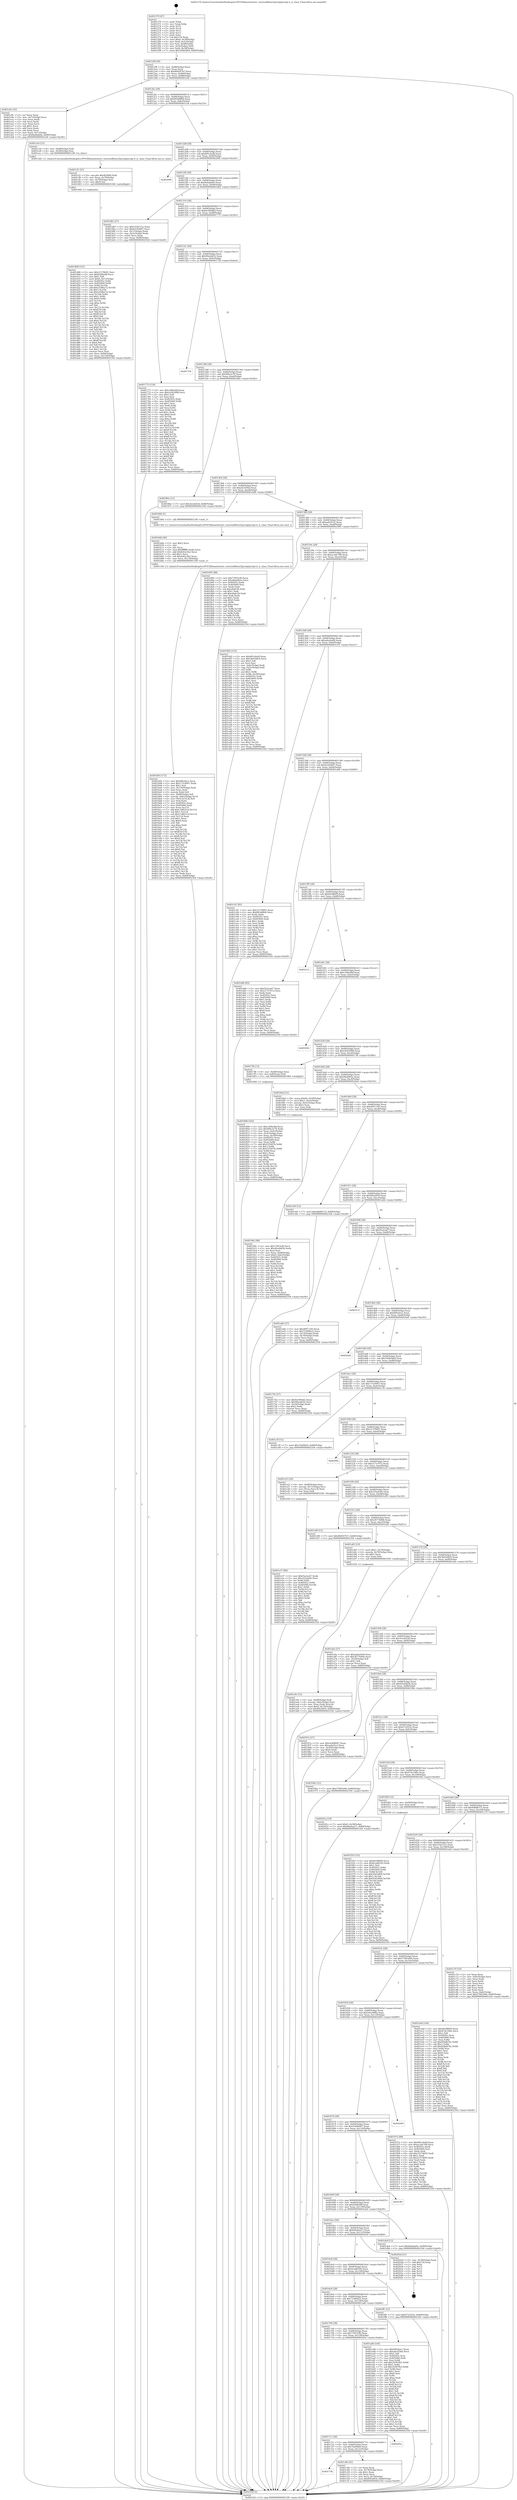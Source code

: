 digraph "0x401270" {
  label = "0x401270 (/mnt/c/Users/mathe/Desktop/tcc/POCII/binaries/extr_reactosdllwin32jscriptjscript.h_is_class_Final-ollvm.out::main(0))"
  labelloc = "t"
  node[shape=record]

  Entry [label="",width=0.3,height=0.3,shape=circle,fillcolor=black,style=filled]
  "0x40129f" [label="{
     0x40129f [29]\l
     | [instrs]\l
     &nbsp;&nbsp;0x40129f \<+3\>: mov -0x80(%rbp),%eax\l
     &nbsp;&nbsp;0x4012a2 \<+2\>: mov %eax,%ecx\l
     &nbsp;&nbsp;0x4012a4 \<+6\>: sub $0x80d507b7,%ecx\l
     &nbsp;&nbsp;0x4012aa \<+6\>: mov %eax,-0x84(%rbp)\l
     &nbsp;&nbsp;0x4012b0 \<+6\>: mov %ecx,-0x88(%rbp)\l
     &nbsp;&nbsp;0x4012b6 \<+6\>: je 0000000000401e9c \<main+0xc2c\>\l
  }"]
  "0x401e9c" [label="{
     0x401e9c [33]\l
     | [instrs]\l
     &nbsp;&nbsp;0x401e9c \<+2\>: xor %eax,%eax\l
     &nbsp;&nbsp;0x401e9e \<+3\>: mov -0x7c(%rbp),%ecx\l
     &nbsp;&nbsp;0x401ea1 \<+2\>: mov %eax,%edx\l
     &nbsp;&nbsp;0x401ea3 \<+2\>: sub %ecx,%edx\l
     &nbsp;&nbsp;0x401ea5 \<+2\>: mov %eax,%ecx\l
     &nbsp;&nbsp;0x401ea7 \<+3\>: sub $0x1,%ecx\l
     &nbsp;&nbsp;0x401eaa \<+2\>: add %ecx,%edx\l
     &nbsp;&nbsp;0x401eac \<+2\>: sub %edx,%eax\l
     &nbsp;&nbsp;0x401eae \<+3\>: mov %eax,-0x7c(%rbp)\l
     &nbsp;&nbsp;0x401eb1 \<+7\>: movl $0x8a4dab9e,-0x80(%rbp)\l
     &nbsp;&nbsp;0x401eb8 \<+5\>: jmp 0000000000402164 \<main+0xef4\>\l
  }"]
  "0x4012bc" [label="{
     0x4012bc [28]\l
     | [instrs]\l
     &nbsp;&nbsp;0x4012bc \<+5\>: jmp 00000000004012c1 \<main+0x51\>\l
     &nbsp;&nbsp;0x4012c1 \<+6\>: mov -0x84(%rbp),%eax\l
     &nbsp;&nbsp;0x4012c7 \<+5\>: sub $0x845d8f04,%eax\l
     &nbsp;&nbsp;0x4012cc \<+6\>: mov %eax,-0x8c(%rbp)\l
     &nbsp;&nbsp;0x4012d2 \<+6\>: je 0000000000401ce4 \<main+0xa74\>\l
  }"]
  Exit [label="",width=0.3,height=0.3,shape=circle,fillcolor=black,style=filled,peripheries=2]
  "0x401ce4" [label="{
     0x401ce4 [13]\l
     | [instrs]\l
     &nbsp;&nbsp;0x401ce4 \<+4\>: mov -0x68(%rbp),%rdi\l
     &nbsp;&nbsp;0x401ce8 \<+4\>: mov -0x58(%rbp),%rsi\l
     &nbsp;&nbsp;0x401cec \<+5\>: call 0000000000401240 \<is_class\>\l
     | [calls]\l
     &nbsp;&nbsp;0x401240 \{1\} (/mnt/c/Users/mathe/Desktop/tcc/POCII/binaries/extr_reactosdllwin32jscriptjscript.h_is_class_Final-ollvm.out::is_class)\l
  }"]
  "0x4012d8" [label="{
     0x4012d8 [28]\l
     | [instrs]\l
     &nbsp;&nbsp;0x4012d8 \<+5\>: jmp 00000000004012dd \<main+0x6d\>\l
     &nbsp;&nbsp;0x4012dd \<+6\>: mov -0x84(%rbp),%eax\l
     &nbsp;&nbsp;0x4012e3 \<+5\>: sub $0x891cbefd,%eax\l
     &nbsp;&nbsp;0x4012e8 \<+6\>: mov %eax,-0x90(%rbp)\l
     &nbsp;&nbsp;0x4012ee \<+6\>: je 0000000000402094 \<main+0xe24\>\l
  }"]
  "0x401f59" [label="{
     0x401f59 [152]\l
     | [instrs]\l
     &nbsp;&nbsp;0x401f59 \<+5\>: mov $0xbfc98609,%ecx\l
     &nbsp;&nbsp;0x401f5e \<+5\>: mov $0x6cad8320,%edx\l
     &nbsp;&nbsp;0x401f63 \<+3\>: mov $0x1,%sil\l
     &nbsp;&nbsp;0x401f66 \<+8\>: mov 0x40505c,%r8d\l
     &nbsp;&nbsp;0x401f6e \<+8\>: mov 0x405060,%r9d\l
     &nbsp;&nbsp;0x401f76 \<+3\>: mov %r8d,%r10d\l
     &nbsp;&nbsp;0x401f79 \<+7\>: sub $0x93d16f64,%r10d\l
     &nbsp;&nbsp;0x401f80 \<+4\>: sub $0x1,%r10d\l
     &nbsp;&nbsp;0x401f84 \<+7\>: add $0x93d16f64,%r10d\l
     &nbsp;&nbsp;0x401f8b \<+4\>: imul %r10d,%r8d\l
     &nbsp;&nbsp;0x401f8f \<+4\>: and $0x1,%r8d\l
     &nbsp;&nbsp;0x401f93 \<+4\>: cmp $0x0,%r8d\l
     &nbsp;&nbsp;0x401f97 \<+4\>: sete %r11b\l
     &nbsp;&nbsp;0x401f9b \<+4\>: cmp $0xa,%r9d\l
     &nbsp;&nbsp;0x401f9f \<+3\>: setl %bl\l
     &nbsp;&nbsp;0x401fa2 \<+3\>: mov %r11b,%r14b\l
     &nbsp;&nbsp;0x401fa5 \<+4\>: xor $0xff,%r14b\l
     &nbsp;&nbsp;0x401fa9 \<+3\>: mov %bl,%r15b\l
     &nbsp;&nbsp;0x401fac \<+4\>: xor $0xff,%r15b\l
     &nbsp;&nbsp;0x401fb0 \<+4\>: xor $0x1,%sil\l
     &nbsp;&nbsp;0x401fb4 \<+3\>: mov %r14b,%r12b\l
     &nbsp;&nbsp;0x401fb7 \<+4\>: and $0xff,%r12b\l
     &nbsp;&nbsp;0x401fbb \<+3\>: and %sil,%r11b\l
     &nbsp;&nbsp;0x401fbe \<+3\>: mov %r15b,%r13b\l
     &nbsp;&nbsp;0x401fc1 \<+4\>: and $0xff,%r13b\l
     &nbsp;&nbsp;0x401fc5 \<+3\>: and %sil,%bl\l
     &nbsp;&nbsp;0x401fc8 \<+3\>: or %r11b,%r12b\l
     &nbsp;&nbsp;0x401fcb \<+3\>: or %bl,%r13b\l
     &nbsp;&nbsp;0x401fce \<+3\>: xor %r13b,%r12b\l
     &nbsp;&nbsp;0x401fd1 \<+3\>: or %r15b,%r14b\l
     &nbsp;&nbsp;0x401fd4 \<+4\>: xor $0xff,%r14b\l
     &nbsp;&nbsp;0x401fd8 \<+4\>: or $0x1,%sil\l
     &nbsp;&nbsp;0x401fdc \<+3\>: and %sil,%r14b\l
     &nbsp;&nbsp;0x401fdf \<+3\>: or %r14b,%r12b\l
     &nbsp;&nbsp;0x401fe2 \<+4\>: test $0x1,%r12b\l
     &nbsp;&nbsp;0x401fe6 \<+3\>: cmovne %edx,%ecx\l
     &nbsp;&nbsp;0x401fe9 \<+3\>: mov %ecx,-0x80(%rbp)\l
     &nbsp;&nbsp;0x401fec \<+5\>: jmp 0000000000402164 \<main+0xef4\>\l
  }"]
  "0x402094" [label="{
     0x402094\l
  }", style=dashed]
  "0x4012f4" [label="{
     0x4012f4 [28]\l
     | [instrs]\l
     &nbsp;&nbsp;0x4012f4 \<+5\>: jmp 00000000004012f9 \<main+0x89\>\l
     &nbsp;&nbsp;0x4012f9 \<+6\>: mov -0x84(%rbp),%eax\l
     &nbsp;&nbsp;0x4012ff \<+5\>: sub $0x8a4dab9e,%eax\l
     &nbsp;&nbsp;0x401304 \<+6\>: mov %eax,-0x94(%rbp)\l
     &nbsp;&nbsp;0x40130a \<+6\>: je 0000000000401db5 \<main+0xb45\>\l
  }"]
  "0x401e37" [label="{
     0x401e37 [89]\l
     | [instrs]\l
     &nbsp;&nbsp;0x401e37 \<+5\>: mov $0xf3a2ea47,%edx\l
     &nbsp;&nbsp;0x401e3c \<+5\>: mov $0x325edc8c,%esi\l
     &nbsp;&nbsp;0x401e41 \<+3\>: xor %r8d,%r8d\l
     &nbsp;&nbsp;0x401e44 \<+8\>: mov 0x40505c,%r9d\l
     &nbsp;&nbsp;0x401e4c \<+8\>: mov 0x405060,%r10d\l
     &nbsp;&nbsp;0x401e54 \<+4\>: sub $0x1,%r8d\l
     &nbsp;&nbsp;0x401e58 \<+3\>: mov %r9d,%r11d\l
     &nbsp;&nbsp;0x401e5b \<+3\>: add %r8d,%r11d\l
     &nbsp;&nbsp;0x401e5e \<+4\>: imul %r11d,%r9d\l
     &nbsp;&nbsp;0x401e62 \<+4\>: and $0x1,%r9d\l
     &nbsp;&nbsp;0x401e66 \<+4\>: cmp $0x0,%r9d\l
     &nbsp;&nbsp;0x401e6a \<+3\>: sete %bl\l
     &nbsp;&nbsp;0x401e6d \<+4\>: cmp $0xa,%r10d\l
     &nbsp;&nbsp;0x401e71 \<+4\>: setl %r14b\l
     &nbsp;&nbsp;0x401e75 \<+3\>: mov %bl,%r15b\l
     &nbsp;&nbsp;0x401e78 \<+3\>: and %r14b,%r15b\l
     &nbsp;&nbsp;0x401e7b \<+3\>: xor %r14b,%bl\l
     &nbsp;&nbsp;0x401e7e \<+3\>: or %bl,%r15b\l
     &nbsp;&nbsp;0x401e81 \<+4\>: test $0x1,%r15b\l
     &nbsp;&nbsp;0x401e85 \<+3\>: cmovne %esi,%edx\l
     &nbsp;&nbsp;0x401e88 \<+3\>: mov %edx,-0x80(%rbp)\l
     &nbsp;&nbsp;0x401e8b \<+5\>: jmp 0000000000402164 \<main+0xef4\>\l
  }"]
  "0x401db5" [label="{
     0x401db5 [27]\l
     | [instrs]\l
     &nbsp;&nbsp;0x401db5 \<+5\>: mov $0x5356151e,%eax\l
     &nbsp;&nbsp;0x401dba \<+5\>: mov $0xb5c83667,%ecx\l
     &nbsp;&nbsp;0x401dbf \<+3\>: mov -0x7c(%rbp),%edx\l
     &nbsp;&nbsp;0x401dc2 \<+3\>: cmp -0x5c(%rbp),%edx\l
     &nbsp;&nbsp;0x401dc5 \<+3\>: cmovl %ecx,%eax\l
     &nbsp;&nbsp;0x401dc8 \<+3\>: mov %eax,-0x80(%rbp)\l
     &nbsp;&nbsp;0x401dcb \<+5\>: jmp 0000000000402164 \<main+0xef4\>\l
  }"]
  "0x401310" [label="{
     0x401310 [28]\l
     | [instrs]\l
     &nbsp;&nbsp;0x401310 \<+5\>: jmp 0000000000401315 \<main+0xa5\>\l
     &nbsp;&nbsp;0x401315 \<+6\>: mov -0x84(%rbp),%eax\l
     &nbsp;&nbsp;0x40131b \<+5\>: sub $0x8e309dd2,%eax\l
     &nbsp;&nbsp;0x401320 \<+6\>: mov %eax,-0x98(%rbp)\l
     &nbsp;&nbsp;0x401326 \<+6\>: je 0000000000401775 \<main+0x505\>\l
  }"]
  "0x401d08" [label="{
     0x401d08 [161]\l
     | [instrs]\l
     &nbsp;&nbsp;0x401d08 \<+5\>: mov $0x21378691,%esi\l
     &nbsp;&nbsp;0x401d0d \<+5\>: mov $0x6280cfdf,%ecx\l
     &nbsp;&nbsp;0x401d12 \<+2\>: mov $0x1,%dl\l
     &nbsp;&nbsp;0x401d14 \<+7\>: movl $0x0,-0x7c(%rbp)\l
     &nbsp;&nbsp;0x401d1b \<+8\>: mov 0x40505c,%r8d\l
     &nbsp;&nbsp;0x401d23 \<+8\>: mov 0x405060,%r9d\l
     &nbsp;&nbsp;0x401d2b \<+3\>: mov %r8d,%r10d\l
     &nbsp;&nbsp;0x401d2e \<+7\>: add $0xe258ba72,%r10d\l
     &nbsp;&nbsp;0x401d35 \<+4\>: sub $0x1,%r10d\l
     &nbsp;&nbsp;0x401d39 \<+7\>: sub $0xe258ba72,%r10d\l
     &nbsp;&nbsp;0x401d40 \<+4\>: imul %r10d,%r8d\l
     &nbsp;&nbsp;0x401d44 \<+4\>: and $0x1,%r8d\l
     &nbsp;&nbsp;0x401d48 \<+4\>: cmp $0x0,%r8d\l
     &nbsp;&nbsp;0x401d4c \<+4\>: sete %r11b\l
     &nbsp;&nbsp;0x401d50 \<+4\>: cmp $0xa,%r9d\l
     &nbsp;&nbsp;0x401d54 \<+3\>: setl %bl\l
     &nbsp;&nbsp;0x401d57 \<+3\>: mov %r11b,%r14b\l
     &nbsp;&nbsp;0x401d5a \<+4\>: xor $0xff,%r14b\l
     &nbsp;&nbsp;0x401d5e \<+3\>: mov %bl,%r15b\l
     &nbsp;&nbsp;0x401d61 \<+4\>: xor $0xff,%r15b\l
     &nbsp;&nbsp;0x401d65 \<+3\>: xor $0x0,%dl\l
     &nbsp;&nbsp;0x401d68 \<+3\>: mov %r14b,%r12b\l
     &nbsp;&nbsp;0x401d6b \<+4\>: and $0x0,%r12b\l
     &nbsp;&nbsp;0x401d6f \<+3\>: and %dl,%r11b\l
     &nbsp;&nbsp;0x401d72 \<+3\>: mov %r15b,%r13b\l
     &nbsp;&nbsp;0x401d75 \<+4\>: and $0x0,%r13b\l
     &nbsp;&nbsp;0x401d79 \<+2\>: and %dl,%bl\l
     &nbsp;&nbsp;0x401d7b \<+3\>: or %r11b,%r12b\l
     &nbsp;&nbsp;0x401d7e \<+3\>: or %bl,%r13b\l
     &nbsp;&nbsp;0x401d81 \<+3\>: xor %r13b,%r12b\l
     &nbsp;&nbsp;0x401d84 \<+3\>: or %r15b,%r14b\l
     &nbsp;&nbsp;0x401d87 \<+4\>: xor $0xff,%r14b\l
     &nbsp;&nbsp;0x401d8b \<+3\>: or $0x0,%dl\l
     &nbsp;&nbsp;0x401d8e \<+3\>: and %dl,%r14b\l
     &nbsp;&nbsp;0x401d91 \<+3\>: or %r14b,%r12b\l
     &nbsp;&nbsp;0x401d94 \<+4\>: test $0x1,%r12b\l
     &nbsp;&nbsp;0x401d98 \<+3\>: cmovne %ecx,%esi\l
     &nbsp;&nbsp;0x401d9b \<+3\>: mov %esi,-0x80(%rbp)\l
     &nbsp;&nbsp;0x401d9e \<+6\>: mov %eax,-0x134(%rbp)\l
     &nbsp;&nbsp;0x401da4 \<+5\>: jmp 0000000000402164 \<main+0xef4\>\l
  }"]
  "0x401775" [label="{
     0x401775 [134]\l
     | [instrs]\l
     &nbsp;&nbsp;0x401775 \<+5\>: mov $0xc366e0bf,%eax\l
     &nbsp;&nbsp;0x40177a \<+5\>: mov $0xcb5b3998,%ecx\l
     &nbsp;&nbsp;0x40177f \<+2\>: mov $0x1,%dl\l
     &nbsp;&nbsp;0x401781 \<+2\>: xor %esi,%esi\l
     &nbsp;&nbsp;0x401783 \<+7\>: mov 0x40505c,%edi\l
     &nbsp;&nbsp;0x40178a \<+8\>: mov 0x405060,%r8d\l
     &nbsp;&nbsp;0x401792 \<+3\>: sub $0x1,%esi\l
     &nbsp;&nbsp;0x401795 \<+3\>: mov %edi,%r9d\l
     &nbsp;&nbsp;0x401798 \<+3\>: add %esi,%r9d\l
     &nbsp;&nbsp;0x40179b \<+4\>: imul %r9d,%edi\l
     &nbsp;&nbsp;0x40179f \<+3\>: and $0x1,%edi\l
     &nbsp;&nbsp;0x4017a2 \<+3\>: cmp $0x0,%edi\l
     &nbsp;&nbsp;0x4017a5 \<+4\>: sete %r10b\l
     &nbsp;&nbsp;0x4017a9 \<+4\>: cmp $0xa,%r8d\l
     &nbsp;&nbsp;0x4017ad \<+4\>: setl %r11b\l
     &nbsp;&nbsp;0x4017b1 \<+3\>: mov %r10b,%bl\l
     &nbsp;&nbsp;0x4017b4 \<+3\>: xor $0xff,%bl\l
     &nbsp;&nbsp;0x4017b7 \<+3\>: mov %r11b,%r14b\l
     &nbsp;&nbsp;0x4017ba \<+4\>: xor $0xff,%r14b\l
     &nbsp;&nbsp;0x4017be \<+3\>: xor $0x1,%dl\l
     &nbsp;&nbsp;0x4017c1 \<+3\>: mov %bl,%r15b\l
     &nbsp;&nbsp;0x4017c4 \<+4\>: and $0xff,%r15b\l
     &nbsp;&nbsp;0x4017c8 \<+3\>: and %dl,%r10b\l
     &nbsp;&nbsp;0x4017cb \<+3\>: mov %r14b,%r12b\l
     &nbsp;&nbsp;0x4017ce \<+4\>: and $0xff,%r12b\l
     &nbsp;&nbsp;0x4017d2 \<+3\>: and %dl,%r11b\l
     &nbsp;&nbsp;0x4017d5 \<+3\>: or %r10b,%r15b\l
     &nbsp;&nbsp;0x4017d8 \<+3\>: or %r11b,%r12b\l
     &nbsp;&nbsp;0x4017db \<+3\>: xor %r12b,%r15b\l
     &nbsp;&nbsp;0x4017de \<+3\>: or %r14b,%bl\l
     &nbsp;&nbsp;0x4017e1 \<+3\>: xor $0xff,%bl\l
     &nbsp;&nbsp;0x4017e4 \<+3\>: or $0x1,%dl\l
     &nbsp;&nbsp;0x4017e7 \<+2\>: and %dl,%bl\l
     &nbsp;&nbsp;0x4017e9 \<+3\>: or %bl,%r15b\l
     &nbsp;&nbsp;0x4017ec \<+4\>: test $0x1,%r15b\l
     &nbsp;&nbsp;0x4017f0 \<+3\>: cmovne %ecx,%eax\l
     &nbsp;&nbsp;0x4017f3 \<+3\>: mov %eax,-0x80(%rbp)\l
     &nbsp;&nbsp;0x4017f6 \<+5\>: jmp 0000000000402164 \<main+0xef4\>\l
  }"]
  "0x40132c" [label="{
     0x40132c [28]\l
     | [instrs]\l
     &nbsp;&nbsp;0x40132c \<+5\>: jmp 0000000000401331 \<main+0xc1\>\l
     &nbsp;&nbsp;0x401331 \<+6\>: mov -0x84(%rbp),%eax\l
     &nbsp;&nbsp;0x401337 \<+5\>: sub $0x90eebb52,%eax\l
     &nbsp;&nbsp;0x40133c \<+6\>: mov %eax,-0x9c(%rbp)\l
     &nbsp;&nbsp;0x401342 \<+6\>: je 000000000040175d \<main+0x4ed\>\l
  }"]
  "0x401cf1" [label="{
     0x401cf1 [23]\l
     | [instrs]\l
     &nbsp;&nbsp;0x401cf1 \<+10\>: movabs $0x4030b6,%rdi\l
     &nbsp;&nbsp;0x401cfb \<+3\>: mov %eax,-0x78(%rbp)\l
     &nbsp;&nbsp;0x401cfe \<+3\>: mov -0x78(%rbp),%esi\l
     &nbsp;&nbsp;0x401d01 \<+2\>: mov $0x0,%al\l
     &nbsp;&nbsp;0x401d03 \<+5\>: call 0000000000401040 \<printf@plt\>\l
     | [calls]\l
     &nbsp;&nbsp;0x401040 \{1\} (unknown)\l
  }"]
  "0x40175d" [label="{
     0x40175d\l
  }", style=dashed]
  "0x401348" [label="{
     0x401348 [28]\l
     | [instrs]\l
     &nbsp;&nbsp;0x401348 \<+5\>: jmp 000000000040134d \<main+0xdd\>\l
     &nbsp;&nbsp;0x40134d \<+6\>: mov -0x84(%rbp),%eax\l
     &nbsp;&nbsp;0x401353 \<+5\>: sub $0x9f4e2e78,%eax\l
     &nbsp;&nbsp;0x401358 \<+6\>: mov %eax,-0xa0(%rbp)\l
     &nbsp;&nbsp;0x40135e \<+6\>: je 000000000040186e \<main+0x5fe\>\l
  }"]
  "0x401738" [label="{
     0x401738\l
  }", style=dashed]
  "0x40186e" [label="{
     0x40186e [12]\l
     | [instrs]\l
     &nbsp;&nbsp;0x40186e \<+7\>: movl $0x3eceb43d,-0x80(%rbp)\l
     &nbsp;&nbsp;0x401875 \<+5\>: jmp 0000000000402164 \<main+0xef4\>\l
  }"]
  "0x401364" [label="{
     0x401364 [28]\l
     | [instrs]\l
     &nbsp;&nbsp;0x401364 \<+5\>: jmp 0000000000401369 \<main+0xf9\>\l
     &nbsp;&nbsp;0x401369 \<+6\>: mov -0x84(%rbp),%eax\l
     &nbsp;&nbsp;0x40136f \<+5\>: sub $0xa6c5f3bd,%eax\l
     &nbsp;&nbsp;0x401374 \<+6\>: mov %eax,-0xa4(%rbp)\l
     &nbsp;&nbsp;0x40137a \<+6\>: je 0000000000401b66 \<main+0x8f6\>\l
  }"]
  "0x401c4b" [label="{
     0x401c4b [25]\l
     | [instrs]\l
     &nbsp;&nbsp;0x401c4b \<+2\>: xor %eax,%eax\l
     &nbsp;&nbsp;0x401c4d \<+3\>: mov -0x74(%rbp),%ecx\l
     &nbsp;&nbsp;0x401c50 \<+3\>: sub $0x1,%eax\l
     &nbsp;&nbsp;0x401c53 \<+2\>: sub %eax,%ecx\l
     &nbsp;&nbsp;0x401c55 \<+3\>: mov %ecx,-0x74(%rbp)\l
     &nbsp;&nbsp;0x401c58 \<+7\>: movl $0xf042df18,-0x80(%rbp)\l
     &nbsp;&nbsp;0x401c5f \<+5\>: jmp 0000000000402164 \<main+0xef4\>\l
  }"]
  "0x401b66" [label="{
     0x401b66 [5]\l
     | [instrs]\l
     &nbsp;&nbsp;0x401b66 \<+5\>: call 0000000000401160 \<next_i\>\l
     | [calls]\l
     &nbsp;&nbsp;0x401160 \{1\} (/mnt/c/Users/mathe/Desktop/tcc/POCII/binaries/extr_reactosdllwin32jscriptjscript.h_is_class_Final-ollvm.out::next_i)\l
  }"]
  "0x401380" [label="{
     0x401380 [28]\l
     | [instrs]\l
     &nbsp;&nbsp;0x401380 \<+5\>: jmp 0000000000401385 \<main+0x115\>\l
     &nbsp;&nbsp;0x401385 \<+6\>: mov -0x84(%rbp),%eax\l
     &nbsp;&nbsp;0x40138b \<+5\>: sub $0xaa9cf1e2,%eax\l
     &nbsp;&nbsp;0x401390 \<+6\>: mov %eax,-0xa8(%rbp)\l
     &nbsp;&nbsp;0x401396 \<+6\>: je 0000000000401895 \<main+0x625\>\l
  }"]
  "0x40171c" [label="{
     0x40171c [28]\l
     | [instrs]\l
     &nbsp;&nbsp;0x40171c \<+5\>: jmp 0000000000401721 \<main+0x4b1\>\l
     &nbsp;&nbsp;0x401721 \<+6\>: mov -0x84(%rbp),%eax\l
     &nbsp;&nbsp;0x401727 \<+5\>: sub $0x7fa090e0,%eax\l
     &nbsp;&nbsp;0x40172c \<+6\>: mov %eax,-0x12c(%rbp)\l
     &nbsp;&nbsp;0x401732 \<+6\>: je 0000000000401c4b \<main+0x9db\>\l
  }"]
  "0x401895" [label="{
     0x401895 [88]\l
     | [instrs]\l
     &nbsp;&nbsp;0x401895 \<+5\>: mov $0x73953cf0,%eax\l
     &nbsp;&nbsp;0x40189a \<+5\>: mov $0xd0ab9b5a,%ecx\l
     &nbsp;&nbsp;0x40189f \<+7\>: mov 0x40505c,%edx\l
     &nbsp;&nbsp;0x4018a6 \<+7\>: mov 0x405060,%esi\l
     &nbsp;&nbsp;0x4018ad \<+2\>: mov %edx,%edi\l
     &nbsp;&nbsp;0x4018af \<+6\>: sub $0xa9afe36,%edi\l
     &nbsp;&nbsp;0x4018b5 \<+3\>: sub $0x1,%edi\l
     &nbsp;&nbsp;0x4018b8 \<+6\>: add $0xa9afe36,%edi\l
     &nbsp;&nbsp;0x4018be \<+3\>: imul %edi,%edx\l
     &nbsp;&nbsp;0x4018c1 \<+3\>: and $0x1,%edx\l
     &nbsp;&nbsp;0x4018c4 \<+3\>: cmp $0x0,%edx\l
     &nbsp;&nbsp;0x4018c7 \<+4\>: sete %r8b\l
     &nbsp;&nbsp;0x4018cb \<+3\>: cmp $0xa,%esi\l
     &nbsp;&nbsp;0x4018ce \<+4\>: setl %r9b\l
     &nbsp;&nbsp;0x4018d2 \<+3\>: mov %r8b,%r10b\l
     &nbsp;&nbsp;0x4018d5 \<+3\>: and %r9b,%r10b\l
     &nbsp;&nbsp;0x4018d8 \<+3\>: xor %r9b,%r8b\l
     &nbsp;&nbsp;0x4018db \<+3\>: or %r8b,%r10b\l
     &nbsp;&nbsp;0x4018de \<+4\>: test $0x1,%r10b\l
     &nbsp;&nbsp;0x4018e2 \<+3\>: cmovne %ecx,%eax\l
     &nbsp;&nbsp;0x4018e5 \<+3\>: mov %eax,-0x80(%rbp)\l
     &nbsp;&nbsp;0x4018e8 \<+5\>: jmp 0000000000402164 \<main+0xef4\>\l
  }"]
  "0x40139c" [label="{
     0x40139c [28]\l
     | [instrs]\l
     &nbsp;&nbsp;0x40139c \<+5\>: jmp 00000000004013a1 \<main+0x131\>\l
     &nbsp;&nbsp;0x4013a1 \<+6\>: mov -0x84(%rbp),%eax\l
     &nbsp;&nbsp;0x4013a7 \<+5\>: sub $0xac2de708,%eax\l
     &nbsp;&nbsp;0x4013ac \<+6\>: mov %eax,-0xac(%rbp)\l
     &nbsp;&nbsp;0x4013b2 \<+6\>: je 00000000004019d2 \<main+0x762\>\l
  }"]
  "0x40205e" [label="{
     0x40205e\l
  }", style=dashed]
  "0x4019d2" [label="{
     0x4019d2 [152]\l
     | [instrs]\l
     &nbsp;&nbsp;0x4019d2 \<+5\>: mov $0x891cbefd,%eax\l
     &nbsp;&nbsp;0x4019d7 \<+5\>: mov $0x3b0168c0,%ecx\l
     &nbsp;&nbsp;0x4019dc \<+2\>: mov $0x1,%dl\l
     &nbsp;&nbsp;0x4019de \<+2\>: xor %esi,%esi\l
     &nbsp;&nbsp;0x4019e0 \<+3\>: mov -0x6c(%rbp),%edi\l
     &nbsp;&nbsp;0x4019e3 \<+3\>: cmp -0x5c(%rbp),%edi\l
     &nbsp;&nbsp;0x4019e6 \<+4\>: setl %r8b\l
     &nbsp;&nbsp;0x4019ea \<+4\>: and $0x1,%r8b\l
     &nbsp;&nbsp;0x4019ee \<+4\>: mov %r8b,-0x29(%rbp)\l
     &nbsp;&nbsp;0x4019f2 \<+7\>: mov 0x40505c,%edi\l
     &nbsp;&nbsp;0x4019f9 \<+8\>: mov 0x405060,%r9d\l
     &nbsp;&nbsp;0x401a01 \<+3\>: sub $0x1,%esi\l
     &nbsp;&nbsp;0x401a04 \<+3\>: mov %edi,%r10d\l
     &nbsp;&nbsp;0x401a07 \<+3\>: add %esi,%r10d\l
     &nbsp;&nbsp;0x401a0a \<+4\>: imul %r10d,%edi\l
     &nbsp;&nbsp;0x401a0e \<+3\>: and $0x1,%edi\l
     &nbsp;&nbsp;0x401a11 \<+3\>: cmp $0x0,%edi\l
     &nbsp;&nbsp;0x401a14 \<+4\>: sete %r8b\l
     &nbsp;&nbsp;0x401a18 \<+4\>: cmp $0xa,%r9d\l
     &nbsp;&nbsp;0x401a1c \<+4\>: setl %r11b\l
     &nbsp;&nbsp;0x401a20 \<+3\>: mov %r8b,%bl\l
     &nbsp;&nbsp;0x401a23 \<+3\>: xor $0xff,%bl\l
     &nbsp;&nbsp;0x401a26 \<+3\>: mov %r11b,%r14b\l
     &nbsp;&nbsp;0x401a29 \<+4\>: xor $0xff,%r14b\l
     &nbsp;&nbsp;0x401a2d \<+3\>: xor $0x1,%dl\l
     &nbsp;&nbsp;0x401a30 \<+3\>: mov %bl,%r15b\l
     &nbsp;&nbsp;0x401a33 \<+4\>: and $0xff,%r15b\l
     &nbsp;&nbsp;0x401a37 \<+3\>: and %dl,%r8b\l
     &nbsp;&nbsp;0x401a3a \<+3\>: mov %r14b,%r12b\l
     &nbsp;&nbsp;0x401a3d \<+4\>: and $0xff,%r12b\l
     &nbsp;&nbsp;0x401a41 \<+3\>: and %dl,%r11b\l
     &nbsp;&nbsp;0x401a44 \<+3\>: or %r8b,%r15b\l
     &nbsp;&nbsp;0x401a47 \<+3\>: or %r11b,%r12b\l
     &nbsp;&nbsp;0x401a4a \<+3\>: xor %r12b,%r15b\l
     &nbsp;&nbsp;0x401a4d \<+3\>: or %r14b,%bl\l
     &nbsp;&nbsp;0x401a50 \<+3\>: xor $0xff,%bl\l
     &nbsp;&nbsp;0x401a53 \<+3\>: or $0x1,%dl\l
     &nbsp;&nbsp;0x401a56 \<+2\>: and %dl,%bl\l
     &nbsp;&nbsp;0x401a58 \<+3\>: or %bl,%r15b\l
     &nbsp;&nbsp;0x401a5b \<+4\>: test $0x1,%r15b\l
     &nbsp;&nbsp;0x401a5f \<+3\>: cmovne %ecx,%eax\l
     &nbsp;&nbsp;0x401a62 \<+3\>: mov %eax,-0x80(%rbp)\l
     &nbsp;&nbsp;0x401a65 \<+5\>: jmp 0000000000402164 \<main+0xef4\>\l
  }"]
  "0x4013b8" [label="{
     0x4013b8 [28]\l
     | [instrs]\l
     &nbsp;&nbsp;0x4013b8 \<+5\>: jmp 00000000004013bd \<main+0x14d\>\l
     &nbsp;&nbsp;0x4013bd \<+6\>: mov -0x84(%rbp),%eax\l
     &nbsp;&nbsp;0x4013c3 \<+5\>: sub $0xadee0a04,%eax\l
     &nbsp;&nbsp;0x4013c8 \<+6\>: mov %eax,-0xb0(%rbp)\l
     &nbsp;&nbsp;0x4013ce \<+6\>: je 0000000000401c91 \<main+0xa21\>\l
  }"]
  "0x401b93" [label="{
     0x401b93 [172]\l
     | [instrs]\l
     &nbsp;&nbsp;0x401b93 \<+5\>: mov $0xfd9cdce1,%ecx\l
     &nbsp;&nbsp;0x401b98 \<+5\>: mov $0x175c0947,%edx\l
     &nbsp;&nbsp;0x401b9d \<+3\>: mov $0x1,%sil\l
     &nbsp;&nbsp;0x401ba0 \<+6\>: mov -0x130(%rbp),%edi\l
     &nbsp;&nbsp;0x401ba6 \<+3\>: imul %eax,%edi\l
     &nbsp;&nbsp;0x401ba9 \<+3\>: movslq %edi,%r8\l
     &nbsp;&nbsp;0x401bac \<+4\>: mov -0x68(%rbp),%r9\l
     &nbsp;&nbsp;0x401bb0 \<+4\>: movslq -0x6c(%rbp),%r10\l
     &nbsp;&nbsp;0x401bb4 \<+4\>: mov (%r9,%r10,8),%r9\l
     &nbsp;&nbsp;0x401bb8 \<+3\>: mov %r8,(%r9)\l
     &nbsp;&nbsp;0x401bbb \<+7\>: mov 0x40505c,%eax\l
     &nbsp;&nbsp;0x401bc2 \<+7\>: mov 0x405060,%edi\l
     &nbsp;&nbsp;0x401bc9 \<+3\>: mov %eax,%r11d\l
     &nbsp;&nbsp;0x401bcc \<+7\>: add $0xc1d8551d,%r11d\l
     &nbsp;&nbsp;0x401bd3 \<+4\>: sub $0x1,%r11d\l
     &nbsp;&nbsp;0x401bd7 \<+7\>: sub $0xc1d8551d,%r11d\l
     &nbsp;&nbsp;0x401bde \<+4\>: imul %r11d,%eax\l
     &nbsp;&nbsp;0x401be2 \<+3\>: and $0x1,%eax\l
     &nbsp;&nbsp;0x401be5 \<+3\>: cmp $0x0,%eax\l
     &nbsp;&nbsp;0x401be8 \<+3\>: sete %bl\l
     &nbsp;&nbsp;0x401beb \<+3\>: cmp $0xa,%edi\l
     &nbsp;&nbsp;0x401bee \<+4\>: setl %r14b\l
     &nbsp;&nbsp;0x401bf2 \<+3\>: mov %bl,%r15b\l
     &nbsp;&nbsp;0x401bf5 \<+4\>: xor $0xff,%r15b\l
     &nbsp;&nbsp;0x401bf9 \<+3\>: mov %r14b,%r12b\l
     &nbsp;&nbsp;0x401bfc \<+4\>: xor $0xff,%r12b\l
     &nbsp;&nbsp;0x401c00 \<+4\>: xor $0x0,%sil\l
     &nbsp;&nbsp;0x401c04 \<+3\>: mov %r15b,%r13b\l
     &nbsp;&nbsp;0x401c07 \<+4\>: and $0x0,%r13b\l
     &nbsp;&nbsp;0x401c0b \<+3\>: and %sil,%bl\l
     &nbsp;&nbsp;0x401c0e \<+3\>: mov %r12b,%al\l
     &nbsp;&nbsp;0x401c11 \<+2\>: and $0x0,%al\l
     &nbsp;&nbsp;0x401c13 \<+3\>: and %sil,%r14b\l
     &nbsp;&nbsp;0x401c16 \<+3\>: or %bl,%r13b\l
     &nbsp;&nbsp;0x401c19 \<+3\>: or %r14b,%al\l
     &nbsp;&nbsp;0x401c1c \<+3\>: xor %al,%r13b\l
     &nbsp;&nbsp;0x401c1f \<+3\>: or %r12b,%r15b\l
     &nbsp;&nbsp;0x401c22 \<+4\>: xor $0xff,%r15b\l
     &nbsp;&nbsp;0x401c26 \<+4\>: or $0x0,%sil\l
     &nbsp;&nbsp;0x401c2a \<+3\>: and %sil,%r15b\l
     &nbsp;&nbsp;0x401c2d \<+3\>: or %r15b,%r13b\l
     &nbsp;&nbsp;0x401c30 \<+4\>: test $0x1,%r13b\l
     &nbsp;&nbsp;0x401c34 \<+3\>: cmovne %edx,%ecx\l
     &nbsp;&nbsp;0x401c37 \<+3\>: mov %ecx,-0x80(%rbp)\l
     &nbsp;&nbsp;0x401c3a \<+5\>: jmp 0000000000402164 \<main+0xef4\>\l
  }"]
  "0x401c91" [label="{
     0x401c91 [83]\l
     | [instrs]\l
     &nbsp;&nbsp;0x401c91 \<+5\>: mov $0x21378691,%eax\l
     &nbsp;&nbsp;0x401c96 \<+5\>: mov $0x845d8f04,%ecx\l
     &nbsp;&nbsp;0x401c9b \<+2\>: xor %edx,%edx\l
     &nbsp;&nbsp;0x401c9d \<+7\>: mov 0x40505c,%esi\l
     &nbsp;&nbsp;0x401ca4 \<+7\>: mov 0x405060,%edi\l
     &nbsp;&nbsp;0x401cab \<+3\>: sub $0x1,%edx\l
     &nbsp;&nbsp;0x401cae \<+3\>: mov %esi,%r8d\l
     &nbsp;&nbsp;0x401cb1 \<+3\>: add %edx,%r8d\l
     &nbsp;&nbsp;0x401cb4 \<+4\>: imul %r8d,%esi\l
     &nbsp;&nbsp;0x401cb8 \<+3\>: and $0x1,%esi\l
     &nbsp;&nbsp;0x401cbb \<+3\>: cmp $0x0,%esi\l
     &nbsp;&nbsp;0x401cbe \<+4\>: sete %r9b\l
     &nbsp;&nbsp;0x401cc2 \<+3\>: cmp $0xa,%edi\l
     &nbsp;&nbsp;0x401cc5 \<+4\>: setl %r10b\l
     &nbsp;&nbsp;0x401cc9 \<+3\>: mov %r9b,%r11b\l
     &nbsp;&nbsp;0x401ccc \<+3\>: and %r10b,%r11b\l
     &nbsp;&nbsp;0x401ccf \<+3\>: xor %r10b,%r9b\l
     &nbsp;&nbsp;0x401cd2 \<+3\>: or %r9b,%r11b\l
     &nbsp;&nbsp;0x401cd5 \<+4\>: test $0x1,%r11b\l
     &nbsp;&nbsp;0x401cd9 \<+3\>: cmovne %ecx,%eax\l
     &nbsp;&nbsp;0x401cdc \<+3\>: mov %eax,-0x80(%rbp)\l
     &nbsp;&nbsp;0x401cdf \<+5\>: jmp 0000000000402164 \<main+0xef4\>\l
  }"]
  "0x4013d4" [label="{
     0x4013d4 [28]\l
     | [instrs]\l
     &nbsp;&nbsp;0x4013d4 \<+5\>: jmp 00000000004013d9 \<main+0x169\>\l
     &nbsp;&nbsp;0x4013d9 \<+6\>: mov -0x84(%rbp),%eax\l
     &nbsp;&nbsp;0x4013df \<+5\>: sub $0xb5c83667,%eax\l
     &nbsp;&nbsp;0x4013e4 \<+6\>: mov %eax,-0xb4(%rbp)\l
     &nbsp;&nbsp;0x4013ea \<+6\>: je 0000000000401dd0 \<main+0xb60\>\l
  }"]
  "0x401b6b" [label="{
     0x401b6b [40]\l
     | [instrs]\l
     &nbsp;&nbsp;0x401b6b \<+5\>: mov $0x2,%ecx\l
     &nbsp;&nbsp;0x401b70 \<+1\>: cltd\l
     &nbsp;&nbsp;0x401b71 \<+2\>: idiv %ecx\l
     &nbsp;&nbsp;0x401b73 \<+6\>: imul $0xfffffffe,%edx,%ecx\l
     &nbsp;&nbsp;0x401b79 \<+6\>: add $0xfe42e3b2,%ecx\l
     &nbsp;&nbsp;0x401b7f \<+3\>: add $0x1,%ecx\l
     &nbsp;&nbsp;0x401b82 \<+6\>: sub $0xfe42e3b2,%ecx\l
     &nbsp;&nbsp;0x401b88 \<+6\>: mov %ecx,-0x130(%rbp)\l
     &nbsp;&nbsp;0x401b8e \<+5\>: call 0000000000401160 \<next_i\>\l
     | [calls]\l
     &nbsp;&nbsp;0x401160 \{1\} (/mnt/c/Users/mathe/Desktop/tcc/POCII/binaries/extr_reactosdllwin32jscriptjscript.h_is_class_Final-ollvm.out::next_i)\l
  }"]
  "0x401dd0" [label="{
     0x401dd0 [83]\l
     | [instrs]\l
     &nbsp;&nbsp;0x401dd0 \<+5\>: mov $0xf3a2ea47,%eax\l
     &nbsp;&nbsp;0x401dd5 \<+5\>: mov $0x217e767a,%ecx\l
     &nbsp;&nbsp;0x401dda \<+2\>: xor %edx,%edx\l
     &nbsp;&nbsp;0x401ddc \<+7\>: mov 0x40505c,%esi\l
     &nbsp;&nbsp;0x401de3 \<+7\>: mov 0x405060,%edi\l
     &nbsp;&nbsp;0x401dea \<+3\>: sub $0x1,%edx\l
     &nbsp;&nbsp;0x401ded \<+3\>: mov %esi,%r8d\l
     &nbsp;&nbsp;0x401df0 \<+3\>: add %edx,%r8d\l
     &nbsp;&nbsp;0x401df3 \<+4\>: imul %r8d,%esi\l
     &nbsp;&nbsp;0x401df7 \<+3\>: and $0x1,%esi\l
     &nbsp;&nbsp;0x401dfa \<+3\>: cmp $0x0,%esi\l
     &nbsp;&nbsp;0x401dfd \<+4\>: sete %r9b\l
     &nbsp;&nbsp;0x401e01 \<+3\>: cmp $0xa,%edi\l
     &nbsp;&nbsp;0x401e04 \<+4\>: setl %r10b\l
     &nbsp;&nbsp;0x401e08 \<+3\>: mov %r9b,%r11b\l
     &nbsp;&nbsp;0x401e0b \<+3\>: and %r10b,%r11b\l
     &nbsp;&nbsp;0x401e0e \<+3\>: xor %r10b,%r9b\l
     &nbsp;&nbsp;0x401e11 \<+3\>: or %r9b,%r11b\l
     &nbsp;&nbsp;0x401e14 \<+4\>: test $0x1,%r11b\l
     &nbsp;&nbsp;0x401e18 \<+3\>: cmovne %ecx,%eax\l
     &nbsp;&nbsp;0x401e1b \<+3\>: mov %eax,-0x80(%rbp)\l
     &nbsp;&nbsp;0x401e1e \<+5\>: jmp 0000000000402164 \<main+0xef4\>\l
  }"]
  "0x4013f0" [label="{
     0x4013f0 [28]\l
     | [instrs]\l
     &nbsp;&nbsp;0x4013f0 \<+5\>: jmp 00000000004013f5 \<main+0x185\>\l
     &nbsp;&nbsp;0x4013f5 \<+6\>: mov -0x84(%rbp),%eax\l
     &nbsp;&nbsp;0x4013fb \<+5\>: sub $0xbfc98609,%eax\l
     &nbsp;&nbsp;0x401400 \<+6\>: mov %eax,-0xb8(%rbp)\l
     &nbsp;&nbsp;0x401406 \<+6\>: je 0000000000402151 \<main+0xee1\>\l
  }"]
  "0x401700" [label="{
     0x401700 [28]\l
     | [instrs]\l
     &nbsp;&nbsp;0x401700 \<+5\>: jmp 0000000000401705 \<main+0x495\>\l
     &nbsp;&nbsp;0x401705 \<+6\>: mov -0x84(%rbp),%eax\l
     &nbsp;&nbsp;0x40170b \<+5\>: sub $0x73953cf0,%eax\l
     &nbsp;&nbsp;0x401710 \<+6\>: mov %eax,-0x128(%rbp)\l
     &nbsp;&nbsp;0x401716 \<+6\>: je 000000000040205e \<main+0xdee\>\l
  }"]
  "0x402151" [label="{
     0x402151\l
  }", style=dashed]
  "0x40140c" [label="{
     0x40140c [28]\l
     | [instrs]\l
     &nbsp;&nbsp;0x40140c \<+5\>: jmp 0000000000401411 \<main+0x1a1\>\l
     &nbsp;&nbsp;0x401411 \<+6\>: mov -0x84(%rbp),%eax\l
     &nbsp;&nbsp;0x401417 \<+5\>: sub $0xc366e0bf,%eax\l
     &nbsp;&nbsp;0x40141c \<+6\>: mov %eax,-0xbc(%rbp)\l
     &nbsp;&nbsp;0x401422 \<+6\>: je 0000000000402042 \<main+0xdd2\>\l
  }"]
  "0x401ad6" [label="{
     0x401ad6 [144]\l
     | [instrs]\l
     &nbsp;&nbsp;0x401ad6 \<+5\>: mov $0xfd9cdce1,%eax\l
     &nbsp;&nbsp;0x401adb \<+5\>: mov $0xa6c5f3bd,%ecx\l
     &nbsp;&nbsp;0x401ae0 \<+2\>: mov $0x1,%dl\l
     &nbsp;&nbsp;0x401ae2 \<+7\>: mov 0x40505c,%esi\l
     &nbsp;&nbsp;0x401ae9 \<+7\>: mov 0x405060,%edi\l
     &nbsp;&nbsp;0x401af0 \<+3\>: mov %esi,%r8d\l
     &nbsp;&nbsp;0x401af3 \<+7\>: add $0x24387fb5,%r8d\l
     &nbsp;&nbsp;0x401afa \<+4\>: sub $0x1,%r8d\l
     &nbsp;&nbsp;0x401afe \<+7\>: sub $0x24387fb5,%r8d\l
     &nbsp;&nbsp;0x401b05 \<+4\>: imul %r8d,%esi\l
     &nbsp;&nbsp;0x401b09 \<+3\>: and $0x1,%esi\l
     &nbsp;&nbsp;0x401b0c \<+3\>: cmp $0x0,%esi\l
     &nbsp;&nbsp;0x401b0f \<+4\>: sete %r9b\l
     &nbsp;&nbsp;0x401b13 \<+3\>: cmp $0xa,%edi\l
     &nbsp;&nbsp;0x401b16 \<+4\>: setl %r10b\l
     &nbsp;&nbsp;0x401b1a \<+3\>: mov %r9b,%r11b\l
     &nbsp;&nbsp;0x401b1d \<+4\>: xor $0xff,%r11b\l
     &nbsp;&nbsp;0x401b21 \<+3\>: mov %r10b,%bl\l
     &nbsp;&nbsp;0x401b24 \<+3\>: xor $0xff,%bl\l
     &nbsp;&nbsp;0x401b27 \<+3\>: xor $0x1,%dl\l
     &nbsp;&nbsp;0x401b2a \<+3\>: mov %r11b,%r14b\l
     &nbsp;&nbsp;0x401b2d \<+4\>: and $0xff,%r14b\l
     &nbsp;&nbsp;0x401b31 \<+3\>: and %dl,%r9b\l
     &nbsp;&nbsp;0x401b34 \<+3\>: mov %bl,%r15b\l
     &nbsp;&nbsp;0x401b37 \<+4\>: and $0xff,%r15b\l
     &nbsp;&nbsp;0x401b3b \<+3\>: and %dl,%r10b\l
     &nbsp;&nbsp;0x401b3e \<+3\>: or %r9b,%r14b\l
     &nbsp;&nbsp;0x401b41 \<+3\>: or %r10b,%r15b\l
     &nbsp;&nbsp;0x401b44 \<+3\>: xor %r15b,%r14b\l
     &nbsp;&nbsp;0x401b47 \<+3\>: or %bl,%r11b\l
     &nbsp;&nbsp;0x401b4a \<+4\>: xor $0xff,%r11b\l
     &nbsp;&nbsp;0x401b4e \<+3\>: or $0x1,%dl\l
     &nbsp;&nbsp;0x401b51 \<+3\>: and %dl,%r11b\l
     &nbsp;&nbsp;0x401b54 \<+3\>: or %r11b,%r14b\l
     &nbsp;&nbsp;0x401b57 \<+4\>: test $0x1,%r14b\l
     &nbsp;&nbsp;0x401b5b \<+3\>: cmovne %ecx,%eax\l
     &nbsp;&nbsp;0x401b5e \<+3\>: mov %eax,-0x80(%rbp)\l
     &nbsp;&nbsp;0x401b61 \<+5\>: jmp 0000000000402164 \<main+0xef4\>\l
  }"]
  "0x402042" [label="{
     0x402042\l
  }", style=dashed]
  "0x401428" [label="{
     0x401428 [28]\l
     | [instrs]\l
     &nbsp;&nbsp;0x401428 \<+5\>: jmp 000000000040142d \<main+0x1bd\>\l
     &nbsp;&nbsp;0x40142d \<+6\>: mov -0x84(%rbp),%eax\l
     &nbsp;&nbsp;0x401433 \<+5\>: sub $0xcb5b3998,%eax\l
     &nbsp;&nbsp;0x401438 \<+6\>: mov %eax,-0xc0(%rbp)\l
     &nbsp;&nbsp;0x40143e \<+6\>: je 00000000004017fb \<main+0x58b\>\l
  }"]
  "0x4016e4" [label="{
     0x4016e4 [28]\l
     | [instrs]\l
     &nbsp;&nbsp;0x4016e4 \<+5\>: jmp 00000000004016e9 \<main+0x479\>\l
     &nbsp;&nbsp;0x4016e9 \<+6\>: mov -0x84(%rbp),%eax\l
     &nbsp;&nbsp;0x4016ef \<+5\>: sub $0x72384b22,%eax\l
     &nbsp;&nbsp;0x4016f4 \<+6\>: mov %eax,-0x124(%rbp)\l
     &nbsp;&nbsp;0x4016fa \<+6\>: je 0000000000401ad6 \<main+0x866\>\l
  }"]
  "0x4017fb" [label="{
     0x4017fb [13]\l
     | [instrs]\l
     &nbsp;&nbsp;0x4017fb \<+4\>: mov -0x48(%rbp),%rax\l
     &nbsp;&nbsp;0x4017ff \<+4\>: mov 0x8(%rax),%rdi\l
     &nbsp;&nbsp;0x401803 \<+5\>: call 0000000000401060 \<atoi@plt\>\l
     | [calls]\l
     &nbsp;&nbsp;0x401060 \{1\} (unknown)\l
  }"]
  "0x401444" [label="{
     0x401444 [28]\l
     | [instrs]\l
     &nbsp;&nbsp;0x401444 \<+5\>: jmp 0000000000401449 \<main+0x1d9\>\l
     &nbsp;&nbsp;0x401449 \<+6\>: mov -0x84(%rbp),%eax\l
     &nbsp;&nbsp;0x40144f \<+5\>: sub $0xd0ab9b5a,%eax\l
     &nbsp;&nbsp;0x401454 \<+6\>: mov %eax,-0xc4(%rbp)\l
     &nbsp;&nbsp;0x40145a \<+6\>: je 00000000004018ed \<main+0x67d\>\l
  }"]
  "0x401ff1" [label="{
     0x401ff1 [12]\l
     | [instrs]\l
     &nbsp;&nbsp;0x401ff1 \<+7\>: movl $0x472cf25e,-0x80(%rbp)\l
     &nbsp;&nbsp;0x401ff8 \<+5\>: jmp 0000000000402164 \<main+0xef4\>\l
  }"]
  "0x4018ed" [label="{
     0x4018ed [31]\l
     | [instrs]\l
     &nbsp;&nbsp;0x4018ed \<+8\>: movq $0x64,-0x58(%rbp)\l
     &nbsp;&nbsp;0x4018f5 \<+7\>: movl $0x1,-0x5c(%rbp)\l
     &nbsp;&nbsp;0x4018fc \<+4\>: movslq -0x5c(%rbp),%rax\l
     &nbsp;&nbsp;0x401900 \<+4\>: shl $0x3,%rax\l
     &nbsp;&nbsp;0x401904 \<+3\>: mov %rax,%rdi\l
     &nbsp;&nbsp;0x401907 \<+5\>: call 0000000000401050 \<malloc@plt\>\l
     | [calls]\l
     &nbsp;&nbsp;0x401050 \{1\} (unknown)\l
  }"]
  "0x401460" [label="{
     0x401460 [28]\l
     | [instrs]\l
     &nbsp;&nbsp;0x401460 \<+5\>: jmp 0000000000401465 \<main+0x1f5\>\l
     &nbsp;&nbsp;0x401465 \<+6\>: mov -0x84(%rbp),%eax\l
     &nbsp;&nbsp;0x40146b \<+5\>: sub $0xd0f7c183,%eax\l
     &nbsp;&nbsp;0x401470 \<+6\>: mov %eax,-0xc8(%rbp)\l
     &nbsp;&nbsp;0x401476 \<+6\>: je 0000000000401c64 \<main+0x9f4\>\l
  }"]
  "0x4016c8" [label="{
     0x4016c8 [28]\l
     | [instrs]\l
     &nbsp;&nbsp;0x4016c8 \<+5\>: jmp 00000000004016cd \<main+0x45d\>\l
     &nbsp;&nbsp;0x4016cd \<+6\>: mov -0x84(%rbp),%eax\l
     &nbsp;&nbsp;0x4016d3 \<+5\>: sub $0x6cad8320,%eax\l
     &nbsp;&nbsp;0x4016d8 \<+6\>: mov %eax,-0x120(%rbp)\l
     &nbsp;&nbsp;0x4016de \<+6\>: je 0000000000401ff1 \<main+0xd81\>\l
  }"]
  "0x401c64" [label="{
     0x401c64 [12]\l
     | [instrs]\l
     &nbsp;&nbsp;0x401c64 \<+7\>: movl $0x4db867c5,-0x80(%rbp)\l
     &nbsp;&nbsp;0x401c6b \<+5\>: jmp 0000000000402164 \<main+0xef4\>\l
  }"]
  "0x40147c" [label="{
     0x40147c [28]\l
     | [instrs]\l
     &nbsp;&nbsp;0x40147c \<+5\>: jmp 0000000000401481 \<main+0x211\>\l
     &nbsp;&nbsp;0x401481 \<+6\>: mov -0x84(%rbp),%eax\l
     &nbsp;&nbsp;0x401487 \<+5\>: sub $0xf042df18,%eax\l
     &nbsp;&nbsp;0x40148c \<+6\>: mov %eax,-0xcc(%rbp)\l
     &nbsp;&nbsp;0x401492 \<+6\>: je 0000000000401abb \<main+0x84b\>\l
  }"]
  "0x40202d" [label="{
     0x40202d [21]\l
     | [instrs]\l
     &nbsp;&nbsp;0x40202d \<+3\>: mov -0x38(%rbp),%eax\l
     &nbsp;&nbsp;0x402030 \<+7\>: add $0x118,%rsp\l
     &nbsp;&nbsp;0x402037 \<+1\>: pop %rbx\l
     &nbsp;&nbsp;0x402038 \<+2\>: pop %r12\l
     &nbsp;&nbsp;0x40203a \<+2\>: pop %r13\l
     &nbsp;&nbsp;0x40203c \<+2\>: pop %r14\l
     &nbsp;&nbsp;0x40203e \<+2\>: pop %r15\l
     &nbsp;&nbsp;0x402040 \<+1\>: pop %rbp\l
     &nbsp;&nbsp;0x402041 \<+1\>: ret\l
  }"]
  "0x401abb" [label="{
     0x401abb [27]\l
     | [instrs]\l
     &nbsp;&nbsp;0x401abb \<+5\>: mov $0xd0f7c183,%eax\l
     &nbsp;&nbsp;0x401ac0 \<+5\>: mov $0x72384b22,%ecx\l
     &nbsp;&nbsp;0x401ac5 \<+3\>: mov -0x74(%rbp),%edx\l
     &nbsp;&nbsp;0x401ac8 \<+3\>: cmp -0x70(%rbp),%edx\l
     &nbsp;&nbsp;0x401acb \<+3\>: cmovl %ecx,%eax\l
     &nbsp;&nbsp;0x401ace \<+3\>: mov %eax,-0x80(%rbp)\l
     &nbsp;&nbsp;0x401ad1 \<+5\>: jmp 0000000000402164 \<main+0xef4\>\l
  }"]
  "0x401498" [label="{
     0x401498 [28]\l
     | [instrs]\l
     &nbsp;&nbsp;0x401498 \<+5\>: jmp 000000000040149d \<main+0x22d\>\l
     &nbsp;&nbsp;0x40149d \<+6\>: mov -0x84(%rbp),%eax\l
     &nbsp;&nbsp;0x4014a3 \<+5\>: sub $0xf3a2ea47,%eax\l
     &nbsp;&nbsp;0x4014a8 \<+6\>: mov %eax,-0xd0(%rbp)\l
     &nbsp;&nbsp;0x4014ae \<+6\>: je 0000000000402131 \<main+0xec1\>\l
  }"]
  "0x4016ac" [label="{
     0x4016ac [28]\l
     | [instrs]\l
     &nbsp;&nbsp;0x4016ac \<+5\>: jmp 00000000004016b1 \<main+0x441\>\l
     &nbsp;&nbsp;0x4016b1 \<+6\>: mov -0x84(%rbp),%eax\l
     &nbsp;&nbsp;0x4016b7 \<+5\>: sub $0x68a0aa57,%eax\l
     &nbsp;&nbsp;0x4016bc \<+6\>: mov %eax,-0x11c(%rbp)\l
     &nbsp;&nbsp;0x4016c2 \<+6\>: je 000000000040202d \<main+0xdbd\>\l
  }"]
  "0x402131" [label="{
     0x402131\l
  }", style=dashed]
  "0x4014b4" [label="{
     0x4014b4 [28]\l
     | [instrs]\l
     &nbsp;&nbsp;0x4014b4 \<+5\>: jmp 00000000004014b9 \<main+0x249\>\l
     &nbsp;&nbsp;0x4014b9 \<+6\>: mov -0x84(%rbp),%eax\l
     &nbsp;&nbsp;0x4014bf \<+5\>: sub $0xfd9cdce1,%eax\l
     &nbsp;&nbsp;0x4014c4 \<+6\>: mov %eax,-0xd4(%rbp)\l
     &nbsp;&nbsp;0x4014ca \<+6\>: je 00000000004020a0 \<main+0xe30\>\l
  }"]
  "0x401da9" [label="{
     0x401da9 [12]\l
     | [instrs]\l
     &nbsp;&nbsp;0x401da9 \<+7\>: movl $0x8a4dab9e,-0x80(%rbp)\l
     &nbsp;&nbsp;0x401db0 \<+5\>: jmp 0000000000402164 \<main+0xef4\>\l
  }"]
  "0x4020a0" [label="{
     0x4020a0\l
  }", style=dashed]
  "0x4014d0" [label="{
     0x4014d0 [28]\l
     | [instrs]\l
     &nbsp;&nbsp;0x4014d0 \<+5\>: jmp 00000000004014d5 \<main+0x265\>\l
     &nbsp;&nbsp;0x4014d5 \<+6\>: mov -0x84(%rbp),%eax\l
     &nbsp;&nbsp;0x4014db \<+5\>: sub $0x166b5b64,%eax\l
     &nbsp;&nbsp;0x4014e0 \<+6\>: mov %eax,-0xd8(%rbp)\l
     &nbsp;&nbsp;0x4014e6 \<+6\>: je 0000000000401742 \<main+0x4d2\>\l
  }"]
  "0x401690" [label="{
     0x401690 [28]\l
     | [instrs]\l
     &nbsp;&nbsp;0x401690 \<+5\>: jmp 0000000000401695 \<main+0x425\>\l
     &nbsp;&nbsp;0x401695 \<+6\>: mov -0x84(%rbp),%eax\l
     &nbsp;&nbsp;0x40169b \<+5\>: sub $0x6280cfdf,%eax\l
     &nbsp;&nbsp;0x4016a0 \<+6\>: mov %eax,-0x118(%rbp)\l
     &nbsp;&nbsp;0x4016a6 \<+6\>: je 0000000000401da9 \<main+0xb39\>\l
  }"]
  "0x401742" [label="{
     0x401742 [27]\l
     | [instrs]\l
     &nbsp;&nbsp;0x401742 \<+5\>: mov $0x8e309dd2,%eax\l
     &nbsp;&nbsp;0x401747 \<+5\>: mov $0x90eebb52,%ecx\l
     &nbsp;&nbsp;0x40174c \<+3\>: mov -0x34(%rbp),%edx\l
     &nbsp;&nbsp;0x40174f \<+3\>: cmp $0x2,%edx\l
     &nbsp;&nbsp;0x401752 \<+3\>: cmovne %ecx,%eax\l
     &nbsp;&nbsp;0x401755 \<+3\>: mov %eax,-0x80(%rbp)\l
     &nbsp;&nbsp;0x401758 \<+5\>: jmp 0000000000402164 \<main+0xef4\>\l
  }"]
  "0x4014ec" [label="{
     0x4014ec [28]\l
     | [instrs]\l
     &nbsp;&nbsp;0x4014ec \<+5\>: jmp 00000000004014f1 \<main+0x281\>\l
     &nbsp;&nbsp;0x4014f1 \<+6\>: mov -0x84(%rbp),%eax\l
     &nbsp;&nbsp;0x4014f7 \<+5\>: sub $0x175c0947,%eax\l
     &nbsp;&nbsp;0x4014fc \<+6\>: mov %eax,-0xdc(%rbp)\l
     &nbsp;&nbsp;0x401502 \<+6\>: je 0000000000401c3f \<main+0x9cf\>\l
  }"]
  "0x402164" [label="{
     0x402164 [5]\l
     | [instrs]\l
     &nbsp;&nbsp;0x402164 \<+5\>: jmp 000000000040129f \<main+0x2f\>\l
  }"]
  "0x401270" [label="{
     0x401270 [47]\l
     | [instrs]\l
     &nbsp;&nbsp;0x401270 \<+1\>: push %rbp\l
     &nbsp;&nbsp;0x401271 \<+3\>: mov %rsp,%rbp\l
     &nbsp;&nbsp;0x401274 \<+2\>: push %r15\l
     &nbsp;&nbsp;0x401276 \<+2\>: push %r14\l
     &nbsp;&nbsp;0x401278 \<+2\>: push %r13\l
     &nbsp;&nbsp;0x40127a \<+2\>: push %r12\l
     &nbsp;&nbsp;0x40127c \<+1\>: push %rbx\l
     &nbsp;&nbsp;0x40127d \<+7\>: sub $0x118,%rsp\l
     &nbsp;&nbsp;0x401284 \<+7\>: movl $0x0,-0x38(%rbp)\l
     &nbsp;&nbsp;0x40128b \<+3\>: mov %edi,-0x3c(%rbp)\l
     &nbsp;&nbsp;0x40128e \<+4\>: mov %rsi,-0x48(%rbp)\l
     &nbsp;&nbsp;0x401292 \<+3\>: mov -0x3c(%rbp),%edi\l
     &nbsp;&nbsp;0x401295 \<+3\>: mov %edi,-0x34(%rbp)\l
     &nbsp;&nbsp;0x401298 \<+7\>: movl $0x166b5b64,-0x80(%rbp)\l
  }"]
  "0x401808" [label="{
     0x401808 [102]\l
     | [instrs]\l
     &nbsp;&nbsp;0x401808 \<+5\>: mov $0xc366e0bf,%ecx\l
     &nbsp;&nbsp;0x40180d \<+5\>: mov $0x9f4e2e78,%edx\l
     &nbsp;&nbsp;0x401812 \<+3\>: mov %eax,-0x4c(%rbp)\l
     &nbsp;&nbsp;0x401815 \<+3\>: mov -0x4c(%rbp),%eax\l
     &nbsp;&nbsp;0x401818 \<+3\>: mov %eax,-0x30(%rbp)\l
     &nbsp;&nbsp;0x40181b \<+7\>: mov 0x40505c,%eax\l
     &nbsp;&nbsp;0x401822 \<+7\>: mov 0x405060,%esi\l
     &nbsp;&nbsp;0x401829 \<+3\>: mov %eax,%r8d\l
     &nbsp;&nbsp;0x40182c \<+7\>: add $0x525407b,%r8d\l
     &nbsp;&nbsp;0x401833 \<+4\>: sub $0x1,%r8d\l
     &nbsp;&nbsp;0x401837 \<+7\>: sub $0x525407b,%r8d\l
     &nbsp;&nbsp;0x40183e \<+4\>: imul %r8d,%eax\l
     &nbsp;&nbsp;0x401842 \<+3\>: and $0x1,%eax\l
     &nbsp;&nbsp;0x401845 \<+3\>: cmp $0x0,%eax\l
     &nbsp;&nbsp;0x401848 \<+4\>: sete %r9b\l
     &nbsp;&nbsp;0x40184c \<+3\>: cmp $0xa,%esi\l
     &nbsp;&nbsp;0x40184f \<+4\>: setl %r10b\l
     &nbsp;&nbsp;0x401853 \<+3\>: mov %r9b,%r11b\l
     &nbsp;&nbsp;0x401856 \<+3\>: and %r10b,%r11b\l
     &nbsp;&nbsp;0x401859 \<+3\>: xor %r10b,%r9b\l
     &nbsp;&nbsp;0x40185c \<+3\>: or %r9b,%r11b\l
     &nbsp;&nbsp;0x40185f \<+4\>: test $0x1,%r11b\l
     &nbsp;&nbsp;0x401863 \<+3\>: cmovne %edx,%ecx\l
     &nbsp;&nbsp;0x401866 \<+3\>: mov %ecx,-0x80(%rbp)\l
     &nbsp;&nbsp;0x401869 \<+5\>: jmp 0000000000402164 \<main+0xef4\>\l
  }"]
  "0x401ffd" [label="{
     0x401ffd\l
  }", style=dashed]
  "0x401c3f" [label="{
     0x401c3f [12]\l
     | [instrs]\l
     &nbsp;&nbsp;0x401c3f \<+7\>: movl $0x7fa090e0,-0x80(%rbp)\l
     &nbsp;&nbsp;0x401c46 \<+5\>: jmp 0000000000402164 \<main+0xef4\>\l
  }"]
  "0x401508" [label="{
     0x401508 [28]\l
     | [instrs]\l
     &nbsp;&nbsp;0x401508 \<+5\>: jmp 000000000040150d \<main+0x29d\>\l
     &nbsp;&nbsp;0x40150d \<+6\>: mov -0x84(%rbp),%eax\l
     &nbsp;&nbsp;0x401513 \<+5\>: sub $0x21378691,%eax\l
     &nbsp;&nbsp;0x401518 \<+6\>: mov %eax,-0xe0(%rbp)\l
     &nbsp;&nbsp;0x40151e \<+6\>: je 00000000004020f4 \<main+0xe84\>\l
  }"]
  "0x401674" [label="{
     0x401674 [28]\l
     | [instrs]\l
     &nbsp;&nbsp;0x401674 \<+5\>: jmp 0000000000401679 \<main+0x409\>\l
     &nbsp;&nbsp;0x401679 \<+6\>: mov -0x84(%rbp),%eax\l
     &nbsp;&nbsp;0x40167f \<+5\>: sub $0x5e408947,%eax\l
     &nbsp;&nbsp;0x401684 \<+6\>: mov %eax,-0x114(%rbp)\l
     &nbsp;&nbsp;0x40168a \<+6\>: je 0000000000401ffd \<main+0xd8d\>\l
  }"]
  "0x4020f4" [label="{
     0x4020f4\l
  }", style=dashed]
  "0x401524" [label="{
     0x401524 [28]\l
     | [instrs]\l
     &nbsp;&nbsp;0x401524 \<+5\>: jmp 0000000000401529 \<main+0x2b9\>\l
     &nbsp;&nbsp;0x401529 \<+6\>: mov -0x84(%rbp),%eax\l
     &nbsp;&nbsp;0x40152f \<+5\>: sub $0x217e767a,%eax\l
     &nbsp;&nbsp;0x401534 \<+6\>: mov %eax,-0xe4(%rbp)\l
     &nbsp;&nbsp;0x40153a \<+6\>: je 0000000000401e23 \<main+0xbb3\>\l
  }"]
  "0x402009" [label="{
     0x402009\l
  }", style=dashed]
  "0x401e23" [label="{
     0x401e23 [20]\l
     | [instrs]\l
     &nbsp;&nbsp;0x401e23 \<+4\>: mov -0x68(%rbp),%rax\l
     &nbsp;&nbsp;0x401e27 \<+4\>: movslq -0x7c(%rbp),%rcx\l
     &nbsp;&nbsp;0x401e2b \<+4\>: mov (%rax,%rcx,8),%rax\l
     &nbsp;&nbsp;0x401e2f \<+3\>: mov %rax,%rdi\l
     &nbsp;&nbsp;0x401e32 \<+5\>: call 0000000000401030 \<free@plt\>\l
     | [calls]\l
     &nbsp;&nbsp;0x401030 \{1\} (unknown)\l
  }"]
  "0x401540" [label="{
     0x401540 [28]\l
     | [instrs]\l
     &nbsp;&nbsp;0x401540 \<+5\>: jmp 0000000000401545 \<main+0x2d5\>\l
     &nbsp;&nbsp;0x401545 \<+6\>: mov -0x84(%rbp),%eax\l
     &nbsp;&nbsp;0x40154b \<+5\>: sub $0x325edc8c,%eax\l
     &nbsp;&nbsp;0x401550 \<+6\>: mov %eax,-0xe8(%rbp)\l
     &nbsp;&nbsp;0x401556 \<+6\>: je 0000000000401e90 \<main+0xc20\>\l
  }"]
  "0x401a9c" [label="{
     0x401a9c [31]\l
     | [instrs]\l
     &nbsp;&nbsp;0x401a9c \<+4\>: mov -0x68(%rbp),%rdi\l
     &nbsp;&nbsp;0x401aa0 \<+4\>: movslq -0x6c(%rbp),%rcx\l
     &nbsp;&nbsp;0x401aa4 \<+4\>: mov %rax,(%rdi,%rcx,8)\l
     &nbsp;&nbsp;0x401aa8 \<+7\>: movl $0x0,-0x74(%rbp)\l
     &nbsp;&nbsp;0x401aaf \<+7\>: movl $0xf042df18,-0x80(%rbp)\l
     &nbsp;&nbsp;0x401ab6 \<+5\>: jmp 0000000000402164 \<main+0xef4\>\l
  }"]
  "0x401e90" [label="{
     0x401e90 [12]\l
     | [instrs]\l
     &nbsp;&nbsp;0x401e90 \<+7\>: movl $0x80d507b7,-0x80(%rbp)\l
     &nbsp;&nbsp;0x401e97 \<+5\>: jmp 0000000000402164 \<main+0xef4\>\l
  }"]
  "0x40155c" [label="{
     0x40155c [28]\l
     | [instrs]\l
     &nbsp;&nbsp;0x40155c \<+5\>: jmp 0000000000401561 \<main+0x2f1\>\l
     &nbsp;&nbsp;0x401561 \<+6\>: mov -0x84(%rbp),%eax\l
     &nbsp;&nbsp;0x401567 \<+5\>: sub $0x3677b466,%eax\l
     &nbsp;&nbsp;0x40156c \<+6\>: mov %eax,-0xec(%rbp)\l
     &nbsp;&nbsp;0x401572 \<+6\>: je 0000000000401a85 \<main+0x815\>\l
  }"]
  "0x401658" [label="{
     0x401658 [28]\l
     | [instrs]\l
     &nbsp;&nbsp;0x401658 \<+5\>: jmp 000000000040165d \<main+0x3ed\>\l
     &nbsp;&nbsp;0x40165d \<+6\>: mov -0x84(%rbp),%eax\l
     &nbsp;&nbsp;0x401663 \<+5\>: sub $0x5d2e988a,%eax\l
     &nbsp;&nbsp;0x401668 \<+6\>: mov %eax,-0x110(%rbp)\l
     &nbsp;&nbsp;0x40166e \<+6\>: je 0000000000402009 \<main+0xd99\>\l
  }"]
  "0x401a85" [label="{
     0x401a85 [23]\l
     | [instrs]\l
     &nbsp;&nbsp;0x401a85 \<+7\>: movl $0x1,-0x70(%rbp)\l
     &nbsp;&nbsp;0x401a8c \<+4\>: movslq -0x70(%rbp),%rax\l
     &nbsp;&nbsp;0x401a90 \<+4\>: shl $0x3,%rax\l
     &nbsp;&nbsp;0x401a94 \<+3\>: mov %rax,%rdi\l
     &nbsp;&nbsp;0x401a97 \<+5\>: call 0000000000401050 \<malloc@plt\>\l
     | [calls]\l
     &nbsp;&nbsp;0x401050 \{1\} (unknown)\l
  }"]
  "0x401578" [label="{
     0x401578 [28]\l
     | [instrs]\l
     &nbsp;&nbsp;0x401578 \<+5\>: jmp 000000000040157d \<main+0x30d\>\l
     &nbsp;&nbsp;0x40157d \<+6\>: mov -0x84(%rbp),%eax\l
     &nbsp;&nbsp;0x401583 \<+5\>: sub $0x3b0168c0,%eax\l
     &nbsp;&nbsp;0x401588 \<+6\>: mov %eax,-0xf0(%rbp)\l
     &nbsp;&nbsp;0x40158e \<+6\>: je 0000000000401a6a \<main+0x7fa\>\l
  }"]
  "0x40197a" [label="{
     0x40197a [88]\l
     | [instrs]\l
     &nbsp;&nbsp;0x40197a \<+5\>: mov $0x891cbefd,%eax\l
     &nbsp;&nbsp;0x40197f \<+5\>: mov $0xac2de708,%ecx\l
     &nbsp;&nbsp;0x401984 \<+7\>: mov 0x40505c,%edx\l
     &nbsp;&nbsp;0x40198b \<+7\>: mov 0x405060,%esi\l
     &nbsp;&nbsp;0x401992 \<+2\>: mov %edx,%edi\l
     &nbsp;&nbsp;0x401994 \<+6\>: add $0x5237d693,%edi\l
     &nbsp;&nbsp;0x40199a \<+3\>: sub $0x1,%edi\l
     &nbsp;&nbsp;0x40199d \<+6\>: sub $0x5237d693,%edi\l
     &nbsp;&nbsp;0x4019a3 \<+3\>: imul %edi,%edx\l
     &nbsp;&nbsp;0x4019a6 \<+3\>: and $0x1,%edx\l
     &nbsp;&nbsp;0x4019a9 \<+3\>: cmp $0x0,%edx\l
     &nbsp;&nbsp;0x4019ac \<+4\>: sete %r8b\l
     &nbsp;&nbsp;0x4019b0 \<+3\>: cmp $0xa,%esi\l
     &nbsp;&nbsp;0x4019b3 \<+4\>: setl %r9b\l
     &nbsp;&nbsp;0x4019b7 \<+3\>: mov %r8b,%r10b\l
     &nbsp;&nbsp;0x4019ba \<+3\>: and %r9b,%r10b\l
     &nbsp;&nbsp;0x4019bd \<+3\>: xor %r9b,%r8b\l
     &nbsp;&nbsp;0x4019c0 \<+3\>: or %r8b,%r10b\l
     &nbsp;&nbsp;0x4019c3 \<+4\>: test $0x1,%r10b\l
     &nbsp;&nbsp;0x4019c7 \<+3\>: cmovne %ecx,%eax\l
     &nbsp;&nbsp;0x4019ca \<+3\>: mov %eax,-0x80(%rbp)\l
     &nbsp;&nbsp;0x4019cd \<+5\>: jmp 0000000000402164 \<main+0xef4\>\l
  }"]
  "0x401a6a" [label="{
     0x401a6a [27]\l
     | [instrs]\l
     &nbsp;&nbsp;0x401a6a \<+5\>: mov $0xadee0a04,%eax\l
     &nbsp;&nbsp;0x401a6f \<+5\>: mov $0x3677b466,%ecx\l
     &nbsp;&nbsp;0x401a74 \<+3\>: mov -0x29(%rbp),%dl\l
     &nbsp;&nbsp;0x401a77 \<+3\>: test $0x1,%dl\l
     &nbsp;&nbsp;0x401a7a \<+3\>: cmovne %ecx,%eax\l
     &nbsp;&nbsp;0x401a7d \<+3\>: mov %eax,-0x80(%rbp)\l
     &nbsp;&nbsp;0x401a80 \<+5\>: jmp 0000000000402164 \<main+0xef4\>\l
  }"]
  "0x401594" [label="{
     0x401594 [28]\l
     | [instrs]\l
     &nbsp;&nbsp;0x401594 \<+5\>: jmp 0000000000401599 \<main+0x329\>\l
     &nbsp;&nbsp;0x401599 \<+6\>: mov -0x84(%rbp),%eax\l
     &nbsp;&nbsp;0x40159f \<+5\>: sub $0x3eceb43d,%eax\l
     &nbsp;&nbsp;0x4015a4 \<+6\>: mov %eax,-0xf4(%rbp)\l
     &nbsp;&nbsp;0x4015aa \<+6\>: je 000000000040187a \<main+0x60a\>\l
  }"]
  "0x40163c" [label="{
     0x40163c [28]\l
     | [instrs]\l
     &nbsp;&nbsp;0x40163c \<+5\>: jmp 0000000000401641 \<main+0x3d1\>\l
     &nbsp;&nbsp;0x401641 \<+6\>: mov -0x84(%rbp),%eax\l
     &nbsp;&nbsp;0x401647 \<+5\>: sub $0x57681b96,%eax\l
     &nbsp;&nbsp;0x40164c \<+6\>: mov %eax,-0x10c(%rbp)\l
     &nbsp;&nbsp;0x401652 \<+6\>: je 000000000040197a \<main+0x70a\>\l
  }"]
  "0x40187a" [label="{
     0x40187a [27]\l
     | [instrs]\l
     &nbsp;&nbsp;0x40187a \<+5\>: mov $0x5e408947,%eax\l
     &nbsp;&nbsp;0x40187f \<+5\>: mov $0xaa9cf1e2,%ecx\l
     &nbsp;&nbsp;0x401884 \<+3\>: mov -0x30(%rbp),%edx\l
     &nbsp;&nbsp;0x401887 \<+3\>: cmp $0x0,%edx\l
     &nbsp;&nbsp;0x40188a \<+3\>: cmove %ecx,%eax\l
     &nbsp;&nbsp;0x40188d \<+3\>: mov %eax,-0x80(%rbp)\l
     &nbsp;&nbsp;0x401890 \<+5\>: jmp 0000000000402164 \<main+0xef4\>\l
  }"]
  "0x4015b0" [label="{
     0x4015b0 [28]\l
     | [instrs]\l
     &nbsp;&nbsp;0x4015b0 \<+5\>: jmp 00000000004015b5 \<main+0x345\>\l
     &nbsp;&nbsp;0x4015b5 \<+6\>: mov -0x84(%rbp),%eax\l
     &nbsp;&nbsp;0x4015bb \<+5\>: sub $0x40cddd3b,%eax\l
     &nbsp;&nbsp;0x4015c0 \<+6\>: mov %eax,-0xf8(%rbp)\l
     &nbsp;&nbsp;0x4015c6 \<+6\>: je 000000000040196e \<main+0x6fe\>\l
  }"]
  "0x40190c" [label="{
     0x40190c [98]\l
     | [instrs]\l
     &nbsp;&nbsp;0x40190c \<+5\>: mov $0x73953cf0,%ecx\l
     &nbsp;&nbsp;0x401911 \<+5\>: mov $0x40cddd3b,%edx\l
     &nbsp;&nbsp;0x401916 \<+2\>: xor %esi,%esi\l
     &nbsp;&nbsp;0x401918 \<+4\>: mov %rax,-0x68(%rbp)\l
     &nbsp;&nbsp;0x40191c \<+7\>: movl $0x0,-0x6c(%rbp)\l
     &nbsp;&nbsp;0x401923 \<+8\>: mov 0x40505c,%r8d\l
     &nbsp;&nbsp;0x40192b \<+8\>: mov 0x405060,%r9d\l
     &nbsp;&nbsp;0x401933 \<+3\>: sub $0x1,%esi\l
     &nbsp;&nbsp;0x401936 \<+3\>: mov %r8d,%r10d\l
     &nbsp;&nbsp;0x401939 \<+3\>: add %esi,%r10d\l
     &nbsp;&nbsp;0x40193c \<+4\>: imul %r10d,%r8d\l
     &nbsp;&nbsp;0x401940 \<+4\>: and $0x1,%r8d\l
     &nbsp;&nbsp;0x401944 \<+4\>: cmp $0x0,%r8d\l
     &nbsp;&nbsp;0x401948 \<+4\>: sete %r11b\l
     &nbsp;&nbsp;0x40194c \<+4\>: cmp $0xa,%r9d\l
     &nbsp;&nbsp;0x401950 \<+3\>: setl %bl\l
     &nbsp;&nbsp;0x401953 \<+3\>: mov %r11b,%r14b\l
     &nbsp;&nbsp;0x401956 \<+3\>: and %bl,%r14b\l
     &nbsp;&nbsp;0x401959 \<+3\>: xor %bl,%r11b\l
     &nbsp;&nbsp;0x40195c \<+3\>: or %r11b,%r14b\l
     &nbsp;&nbsp;0x40195f \<+4\>: test $0x1,%r14b\l
     &nbsp;&nbsp;0x401963 \<+3\>: cmovne %edx,%ecx\l
     &nbsp;&nbsp;0x401966 \<+3\>: mov %ecx,-0x80(%rbp)\l
     &nbsp;&nbsp;0x401969 \<+5\>: jmp 0000000000402164 \<main+0xef4\>\l
  }"]
  "0x401ebd" [label="{
     0x401ebd [144]\l
     | [instrs]\l
     &nbsp;&nbsp;0x401ebd \<+5\>: mov $0xbfc98609,%eax\l
     &nbsp;&nbsp;0x401ec2 \<+5\>: mov $0x47dc180e,%ecx\l
     &nbsp;&nbsp;0x401ec7 \<+2\>: mov $0x1,%dl\l
     &nbsp;&nbsp;0x401ec9 \<+7\>: mov 0x40505c,%esi\l
     &nbsp;&nbsp;0x401ed0 \<+7\>: mov 0x405060,%edi\l
     &nbsp;&nbsp;0x401ed7 \<+3\>: mov %esi,%r8d\l
     &nbsp;&nbsp;0x401eda \<+7\>: sub $0x83bdb7bc,%r8d\l
     &nbsp;&nbsp;0x401ee1 \<+4\>: sub $0x1,%r8d\l
     &nbsp;&nbsp;0x401ee5 \<+7\>: add $0x83bdb7bc,%r8d\l
     &nbsp;&nbsp;0x401eec \<+4\>: imul %r8d,%esi\l
     &nbsp;&nbsp;0x401ef0 \<+3\>: and $0x1,%esi\l
     &nbsp;&nbsp;0x401ef3 \<+3\>: cmp $0x0,%esi\l
     &nbsp;&nbsp;0x401ef6 \<+4\>: sete %r9b\l
     &nbsp;&nbsp;0x401efa \<+3\>: cmp $0xa,%edi\l
     &nbsp;&nbsp;0x401efd \<+4\>: setl %r10b\l
     &nbsp;&nbsp;0x401f01 \<+3\>: mov %r9b,%r11b\l
     &nbsp;&nbsp;0x401f04 \<+4\>: xor $0xff,%r11b\l
     &nbsp;&nbsp;0x401f08 \<+3\>: mov %r10b,%bl\l
     &nbsp;&nbsp;0x401f0b \<+3\>: xor $0xff,%bl\l
     &nbsp;&nbsp;0x401f0e \<+3\>: xor $0x0,%dl\l
     &nbsp;&nbsp;0x401f11 \<+3\>: mov %r11b,%r14b\l
     &nbsp;&nbsp;0x401f14 \<+4\>: and $0x0,%r14b\l
     &nbsp;&nbsp;0x401f18 \<+3\>: and %dl,%r9b\l
     &nbsp;&nbsp;0x401f1b \<+3\>: mov %bl,%r15b\l
     &nbsp;&nbsp;0x401f1e \<+4\>: and $0x0,%r15b\l
     &nbsp;&nbsp;0x401f22 \<+3\>: and %dl,%r10b\l
     &nbsp;&nbsp;0x401f25 \<+3\>: or %r9b,%r14b\l
     &nbsp;&nbsp;0x401f28 \<+3\>: or %r10b,%r15b\l
     &nbsp;&nbsp;0x401f2b \<+3\>: xor %r15b,%r14b\l
     &nbsp;&nbsp;0x401f2e \<+3\>: or %bl,%r11b\l
     &nbsp;&nbsp;0x401f31 \<+4\>: xor $0xff,%r11b\l
     &nbsp;&nbsp;0x401f35 \<+3\>: or $0x0,%dl\l
     &nbsp;&nbsp;0x401f38 \<+3\>: and %dl,%r11b\l
     &nbsp;&nbsp;0x401f3b \<+3\>: or %r11b,%r14b\l
     &nbsp;&nbsp;0x401f3e \<+4\>: test $0x1,%r14b\l
     &nbsp;&nbsp;0x401f42 \<+3\>: cmovne %ecx,%eax\l
     &nbsp;&nbsp;0x401f45 \<+3\>: mov %eax,-0x80(%rbp)\l
     &nbsp;&nbsp;0x401f48 \<+5\>: jmp 0000000000402164 \<main+0xef4\>\l
  }"]
  "0x40196e" [label="{
     0x40196e [12]\l
     | [instrs]\l
     &nbsp;&nbsp;0x40196e \<+7\>: movl $0x57681b96,-0x80(%rbp)\l
     &nbsp;&nbsp;0x401975 \<+5\>: jmp 0000000000402164 \<main+0xef4\>\l
  }"]
  "0x4015cc" [label="{
     0x4015cc [28]\l
     | [instrs]\l
     &nbsp;&nbsp;0x4015cc \<+5\>: jmp 00000000004015d1 \<main+0x361\>\l
     &nbsp;&nbsp;0x4015d1 \<+6\>: mov -0x84(%rbp),%eax\l
     &nbsp;&nbsp;0x4015d7 \<+5\>: sub $0x472cf25e,%eax\l
     &nbsp;&nbsp;0x4015dc \<+6\>: mov %eax,-0xfc(%rbp)\l
     &nbsp;&nbsp;0x4015e2 \<+6\>: je 000000000040201a \<main+0xdaa\>\l
  }"]
  "0x401620" [label="{
     0x401620 [28]\l
     | [instrs]\l
     &nbsp;&nbsp;0x401620 \<+5\>: jmp 0000000000401625 \<main+0x3b5\>\l
     &nbsp;&nbsp;0x401625 \<+6\>: mov -0x84(%rbp),%eax\l
     &nbsp;&nbsp;0x40162b \<+5\>: sub $0x5356151e,%eax\l
     &nbsp;&nbsp;0x401630 \<+6\>: mov %eax,-0x108(%rbp)\l
     &nbsp;&nbsp;0x401636 \<+6\>: je 0000000000401ebd \<main+0xc4d\>\l
  }"]
  "0x40201a" [label="{
     0x40201a [19]\l
     | [instrs]\l
     &nbsp;&nbsp;0x40201a \<+7\>: movl $0x0,-0x38(%rbp)\l
     &nbsp;&nbsp;0x402021 \<+7\>: movl $0x68a0aa57,-0x80(%rbp)\l
     &nbsp;&nbsp;0x402028 \<+5\>: jmp 0000000000402164 \<main+0xef4\>\l
  }"]
  "0x4015e8" [label="{
     0x4015e8 [28]\l
     | [instrs]\l
     &nbsp;&nbsp;0x4015e8 \<+5\>: jmp 00000000004015ed \<main+0x37d\>\l
     &nbsp;&nbsp;0x4015ed \<+6\>: mov -0x84(%rbp),%eax\l
     &nbsp;&nbsp;0x4015f3 \<+5\>: sub $0x47dc180e,%eax\l
     &nbsp;&nbsp;0x4015f8 \<+6\>: mov %eax,-0x100(%rbp)\l
     &nbsp;&nbsp;0x4015fe \<+6\>: je 0000000000401f4d \<main+0xcdd\>\l
  }"]
  "0x401c70" [label="{
     0x401c70 [33]\l
     | [instrs]\l
     &nbsp;&nbsp;0x401c70 \<+2\>: xor %eax,%eax\l
     &nbsp;&nbsp;0x401c72 \<+3\>: mov -0x6c(%rbp),%ecx\l
     &nbsp;&nbsp;0x401c75 \<+2\>: mov %eax,%edx\l
     &nbsp;&nbsp;0x401c77 \<+2\>: sub %ecx,%edx\l
     &nbsp;&nbsp;0x401c79 \<+2\>: mov %eax,%ecx\l
     &nbsp;&nbsp;0x401c7b \<+3\>: sub $0x1,%ecx\l
     &nbsp;&nbsp;0x401c7e \<+2\>: add %ecx,%edx\l
     &nbsp;&nbsp;0x401c80 \<+2\>: sub %edx,%eax\l
     &nbsp;&nbsp;0x401c82 \<+3\>: mov %eax,-0x6c(%rbp)\l
     &nbsp;&nbsp;0x401c85 \<+7\>: movl $0x57681b96,-0x80(%rbp)\l
     &nbsp;&nbsp;0x401c8c \<+5\>: jmp 0000000000402164 \<main+0xef4\>\l
  }"]
  "0x401f4d" [label="{
     0x401f4d [12]\l
     | [instrs]\l
     &nbsp;&nbsp;0x401f4d \<+4\>: mov -0x68(%rbp),%rax\l
     &nbsp;&nbsp;0x401f51 \<+3\>: mov %rax,%rdi\l
     &nbsp;&nbsp;0x401f54 \<+5\>: call 0000000000401030 \<free@plt\>\l
     | [calls]\l
     &nbsp;&nbsp;0x401030 \{1\} (unknown)\l
  }"]
  "0x401604" [label="{
     0x401604 [28]\l
     | [instrs]\l
     &nbsp;&nbsp;0x401604 \<+5\>: jmp 0000000000401609 \<main+0x399\>\l
     &nbsp;&nbsp;0x401609 \<+6\>: mov -0x84(%rbp),%eax\l
     &nbsp;&nbsp;0x40160f \<+5\>: sub $0x4db867c5,%eax\l
     &nbsp;&nbsp;0x401614 \<+6\>: mov %eax,-0x104(%rbp)\l
     &nbsp;&nbsp;0x40161a \<+6\>: je 0000000000401c70 \<main+0xa00\>\l
  }"]
  Entry -> "0x401270" [label=" 1"]
  "0x40129f" -> "0x401e9c" [label=" 1"]
  "0x40129f" -> "0x4012bc" [label=" 36"]
  "0x40202d" -> Exit [label=" 1"]
  "0x4012bc" -> "0x401ce4" [label=" 1"]
  "0x4012bc" -> "0x4012d8" [label=" 35"]
  "0x40201a" -> "0x402164" [label=" 1"]
  "0x4012d8" -> "0x402094" [label=" 0"]
  "0x4012d8" -> "0x4012f4" [label=" 35"]
  "0x401ff1" -> "0x402164" [label=" 1"]
  "0x4012f4" -> "0x401db5" [label=" 2"]
  "0x4012f4" -> "0x401310" [label=" 33"]
  "0x401f59" -> "0x402164" [label=" 1"]
  "0x401310" -> "0x401775" [label=" 1"]
  "0x401310" -> "0x40132c" [label=" 32"]
  "0x401f4d" -> "0x401f59" [label=" 1"]
  "0x40132c" -> "0x40175d" [label=" 0"]
  "0x40132c" -> "0x401348" [label=" 32"]
  "0x401ebd" -> "0x402164" [label=" 1"]
  "0x401348" -> "0x40186e" [label=" 1"]
  "0x401348" -> "0x401364" [label=" 31"]
  "0x401e9c" -> "0x402164" [label=" 1"]
  "0x401364" -> "0x401b66" [label=" 1"]
  "0x401364" -> "0x401380" [label=" 30"]
  "0x401e90" -> "0x402164" [label=" 1"]
  "0x401380" -> "0x401895" [label=" 1"]
  "0x401380" -> "0x40139c" [label=" 29"]
  "0x401e23" -> "0x401e37" [label=" 1"]
  "0x40139c" -> "0x4019d2" [label=" 2"]
  "0x40139c" -> "0x4013b8" [label=" 27"]
  "0x401dd0" -> "0x402164" [label=" 1"]
  "0x4013b8" -> "0x401c91" [label=" 1"]
  "0x4013b8" -> "0x4013d4" [label=" 26"]
  "0x401da9" -> "0x402164" [label=" 1"]
  "0x4013d4" -> "0x401dd0" [label=" 1"]
  "0x4013d4" -> "0x4013f0" [label=" 25"]
  "0x401d08" -> "0x402164" [label=" 1"]
  "0x4013f0" -> "0x402151" [label=" 0"]
  "0x4013f0" -> "0x40140c" [label=" 25"]
  "0x401cf1" -> "0x401d08" [label=" 1"]
  "0x40140c" -> "0x402042" [label=" 0"]
  "0x40140c" -> "0x401428" [label=" 25"]
  "0x401ce4" -> "0x401cf1" [label=" 1"]
  "0x401428" -> "0x4017fb" [label=" 1"]
  "0x401428" -> "0x401444" [label=" 24"]
  "0x401c70" -> "0x402164" [label=" 1"]
  "0x401444" -> "0x4018ed" [label=" 1"]
  "0x401444" -> "0x401460" [label=" 23"]
  "0x401c64" -> "0x402164" [label=" 1"]
  "0x401460" -> "0x401c64" [label=" 1"]
  "0x401460" -> "0x40147c" [label=" 22"]
  "0x40171c" -> "0x401738" [label=" 0"]
  "0x40147c" -> "0x401abb" [label=" 2"]
  "0x40147c" -> "0x401498" [label=" 20"]
  "0x40171c" -> "0x401c4b" [label=" 1"]
  "0x401498" -> "0x402131" [label=" 0"]
  "0x401498" -> "0x4014b4" [label=" 20"]
  "0x401700" -> "0x40171c" [label=" 1"]
  "0x4014b4" -> "0x4020a0" [label=" 0"]
  "0x4014b4" -> "0x4014d0" [label=" 20"]
  "0x401700" -> "0x40205e" [label=" 0"]
  "0x4014d0" -> "0x401742" [label=" 1"]
  "0x4014d0" -> "0x4014ec" [label=" 19"]
  "0x401742" -> "0x402164" [label=" 1"]
  "0x401270" -> "0x40129f" [label=" 1"]
  "0x402164" -> "0x40129f" [label=" 36"]
  "0x401775" -> "0x402164" [label=" 1"]
  "0x4017fb" -> "0x401808" [label=" 1"]
  "0x401808" -> "0x402164" [label=" 1"]
  "0x40186e" -> "0x402164" [label=" 1"]
  "0x401c3f" -> "0x402164" [label=" 1"]
  "0x4014ec" -> "0x401c3f" [label=" 1"]
  "0x4014ec" -> "0x401508" [label=" 18"]
  "0x401b93" -> "0x402164" [label=" 1"]
  "0x401508" -> "0x4020f4" [label=" 0"]
  "0x401508" -> "0x401524" [label=" 18"]
  "0x401b66" -> "0x401b6b" [label=" 1"]
  "0x401524" -> "0x401e23" [label=" 1"]
  "0x401524" -> "0x401540" [label=" 17"]
  "0x401ad6" -> "0x402164" [label=" 1"]
  "0x401540" -> "0x401e90" [label=" 1"]
  "0x401540" -> "0x40155c" [label=" 16"]
  "0x4016e4" -> "0x401ad6" [label=" 1"]
  "0x40155c" -> "0x401a85" [label=" 1"]
  "0x40155c" -> "0x401578" [label=" 15"]
  "0x401c91" -> "0x402164" [label=" 1"]
  "0x401578" -> "0x401a6a" [label=" 2"]
  "0x401578" -> "0x401594" [label=" 13"]
  "0x4016c8" -> "0x4016e4" [label=" 2"]
  "0x401594" -> "0x40187a" [label=" 1"]
  "0x401594" -> "0x4015b0" [label=" 12"]
  "0x40187a" -> "0x402164" [label=" 1"]
  "0x401895" -> "0x402164" [label=" 1"]
  "0x4018ed" -> "0x40190c" [label=" 1"]
  "0x40190c" -> "0x402164" [label=" 1"]
  "0x401c4b" -> "0x402164" [label=" 1"]
  "0x4015b0" -> "0x40196e" [label=" 1"]
  "0x4015b0" -> "0x4015cc" [label=" 11"]
  "0x40196e" -> "0x402164" [label=" 1"]
  "0x4016ac" -> "0x4016c8" [label=" 3"]
  "0x4015cc" -> "0x40201a" [label=" 1"]
  "0x4015cc" -> "0x4015e8" [label=" 10"]
  "0x401e37" -> "0x402164" [label=" 1"]
  "0x4015e8" -> "0x401f4d" [label=" 1"]
  "0x4015e8" -> "0x401604" [label=" 9"]
  "0x401690" -> "0x4016ac" [label=" 4"]
  "0x401604" -> "0x401c70" [label=" 1"]
  "0x401604" -> "0x401620" [label=" 8"]
  "0x4016ac" -> "0x40202d" [label=" 1"]
  "0x401620" -> "0x401ebd" [label=" 1"]
  "0x401620" -> "0x40163c" [label=" 7"]
  "0x4016c8" -> "0x401ff1" [label=" 1"]
  "0x40163c" -> "0x40197a" [label=" 2"]
  "0x40163c" -> "0x401658" [label=" 5"]
  "0x40197a" -> "0x402164" [label=" 2"]
  "0x4019d2" -> "0x402164" [label=" 2"]
  "0x401a6a" -> "0x402164" [label=" 2"]
  "0x401a85" -> "0x401a9c" [label=" 1"]
  "0x401a9c" -> "0x402164" [label=" 1"]
  "0x401abb" -> "0x402164" [label=" 2"]
  "0x4016e4" -> "0x401700" [label=" 1"]
  "0x401658" -> "0x402009" [label=" 0"]
  "0x401658" -> "0x401674" [label=" 5"]
  "0x401b6b" -> "0x401b93" [label=" 1"]
  "0x401674" -> "0x401ffd" [label=" 0"]
  "0x401674" -> "0x401690" [label=" 5"]
  "0x401db5" -> "0x402164" [label=" 2"]
  "0x401690" -> "0x401da9" [label=" 1"]
}
